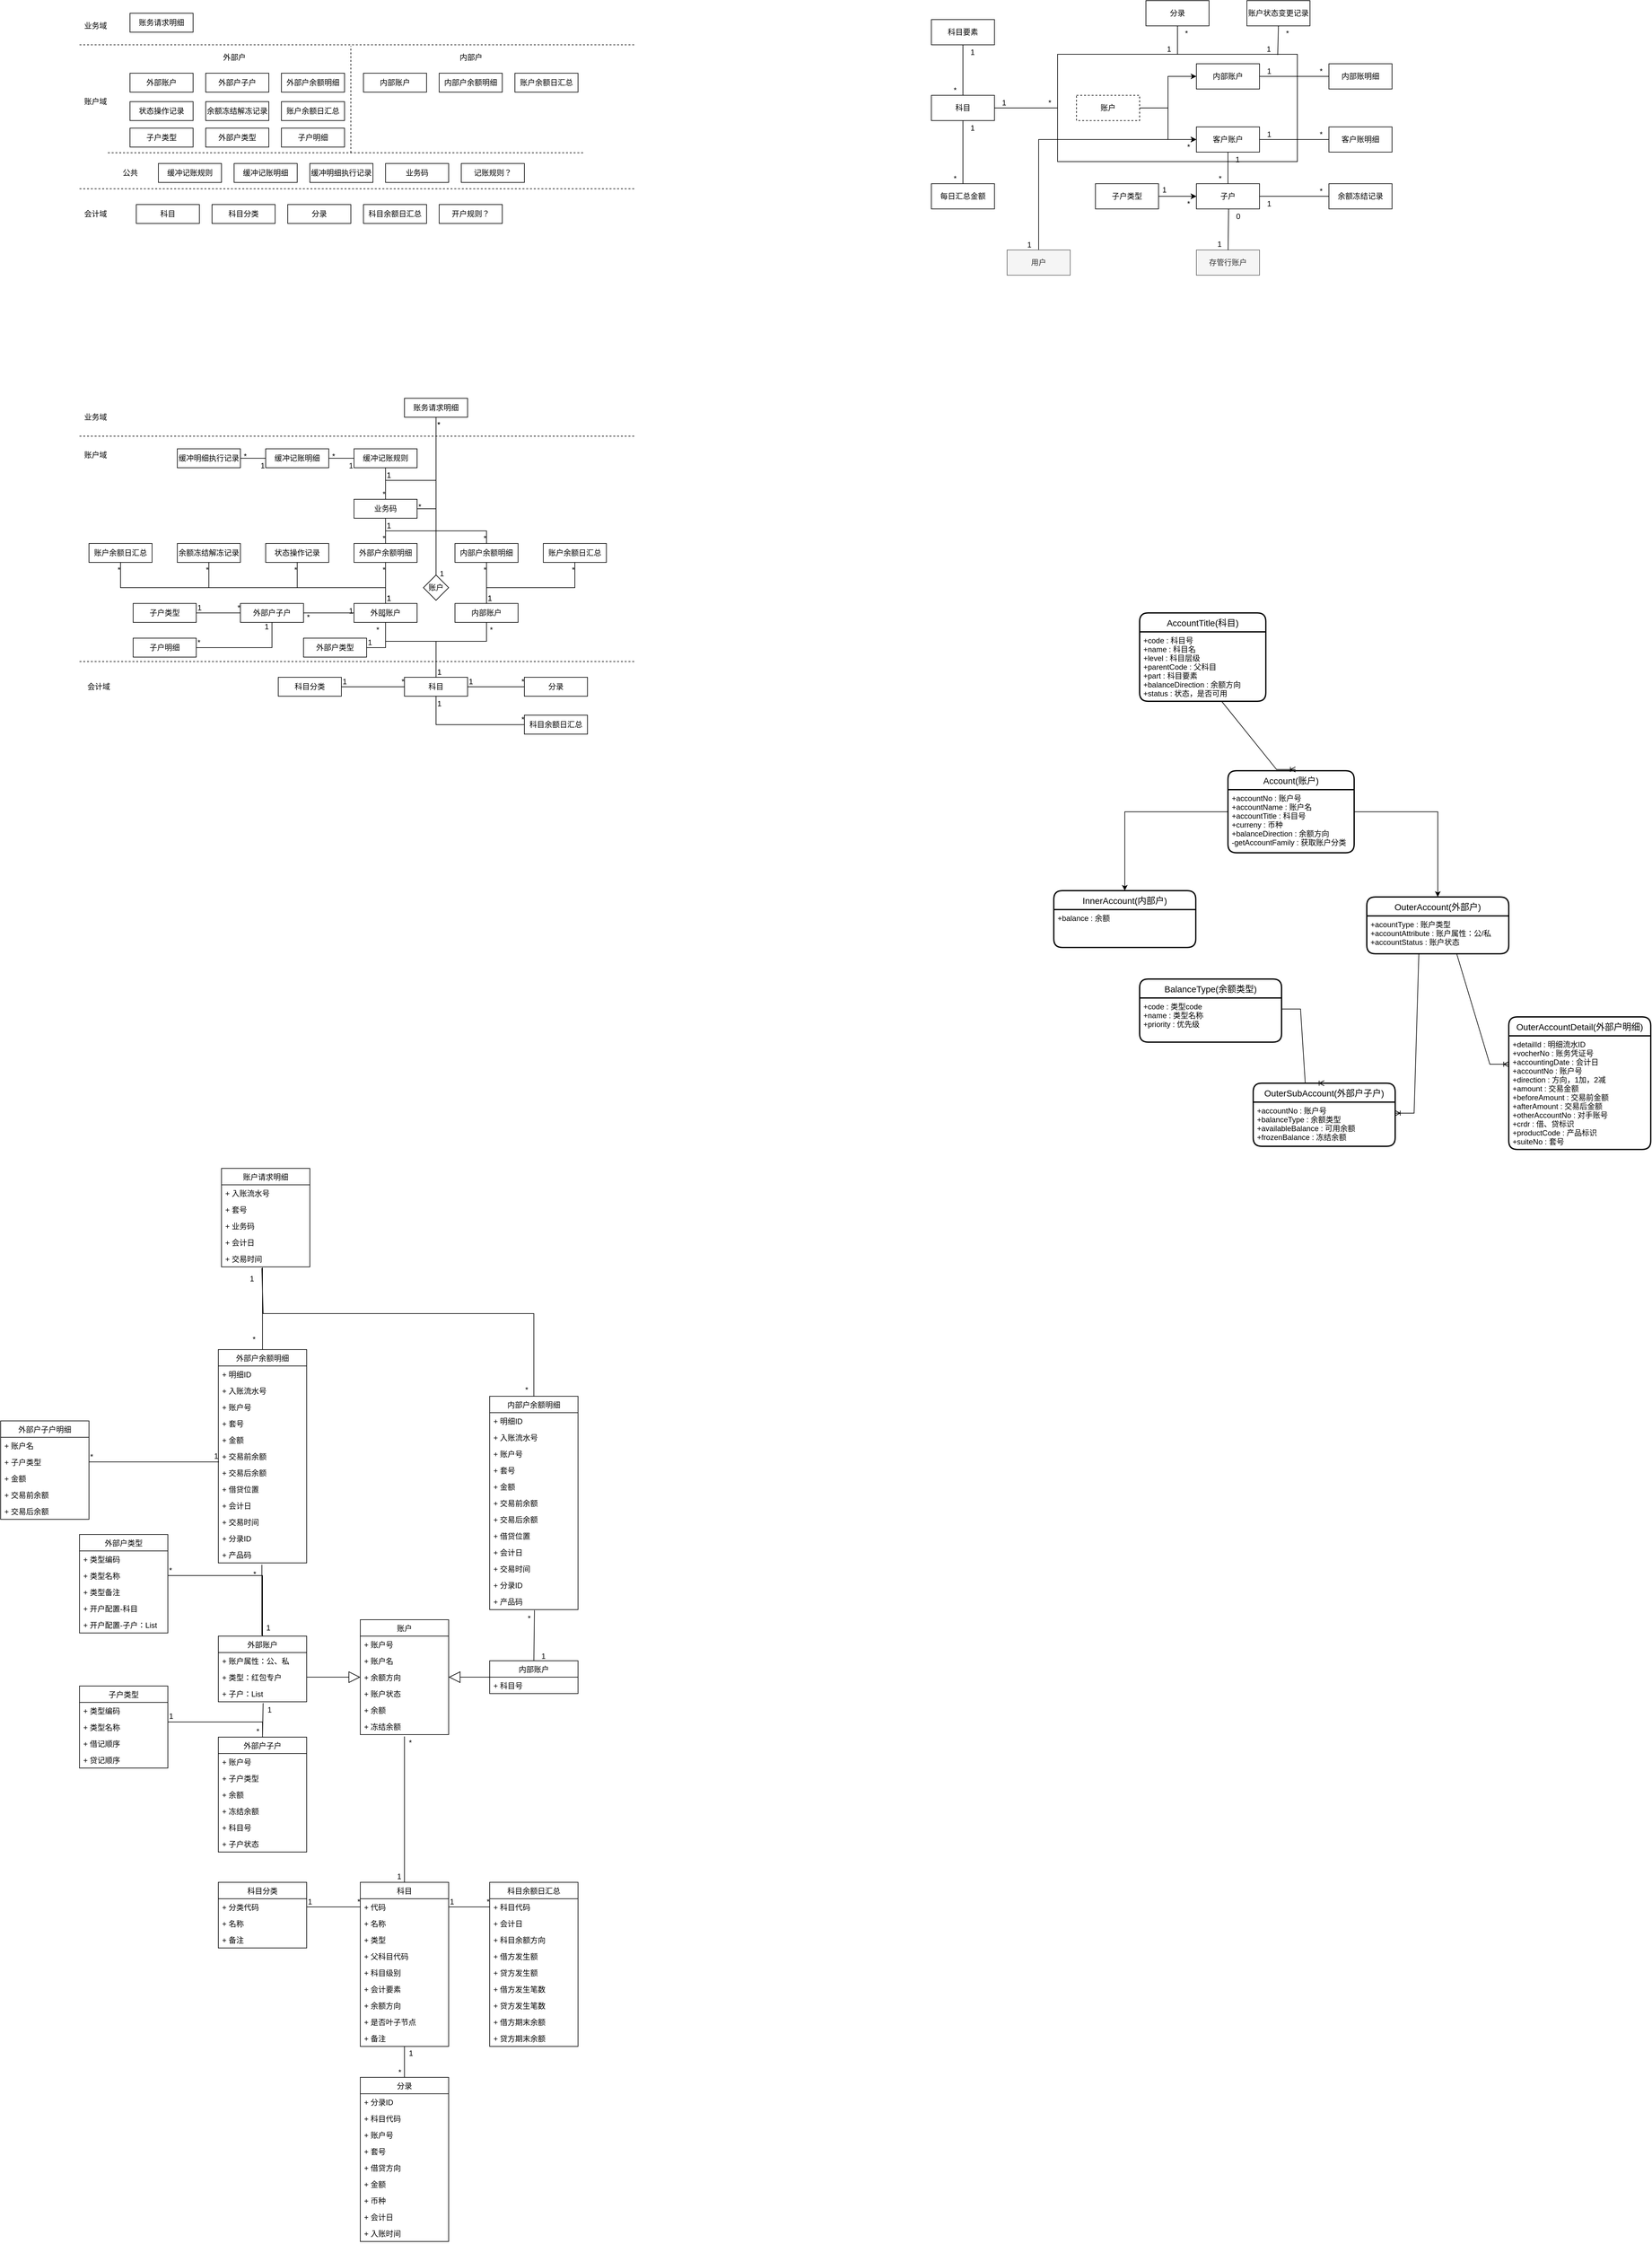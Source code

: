 <mxfile version="16.1.0" type="github">
  <diagram id="C5RBs43oDa-KdzZeNtuy" name="Page-1">
    <mxGraphModel dx="2125" dy="2069" grid="1" gridSize="10" guides="1" tooltips="1" connect="1" arrows="1" fold="1" page="1" pageScale="1" pageWidth="827" pageHeight="1169" math="0" shadow="0">
      <root>
        <mxCell id="WIyWlLk6GJQsqaUBKTNV-0" />
        <mxCell id="WIyWlLk6GJQsqaUBKTNV-1" parent="WIyWlLk6GJQsqaUBKTNV-0" />
        <mxCell id="7Vs7owEC3NM674qJ7YM_-0" value="" style="whiteSpace=wrap;html=1;" parent="WIyWlLk6GJQsqaUBKTNV-1" vertex="1">
          <mxGeometry x="1660" y="-1005" width="380" height="170" as="geometry" />
        </mxCell>
        <mxCell id="CWLPq41qAK1vj7aHCXtB-68" style="edgeStyle=orthogonalEdgeStyle;rounded=0;orthogonalLoop=1;jettySize=auto;html=1;entryX=0;entryY=0.5;entryDx=0;entryDy=0;" parent="WIyWlLk6GJQsqaUBKTNV-1" source="CWLPq41qAK1vj7aHCXtB-1" target="CWLPq41qAK1vj7aHCXtB-67" edge="1">
          <mxGeometry relative="1" as="geometry" />
        </mxCell>
        <mxCell id="CWLPq41qAK1vj7aHCXtB-69" style="edgeStyle=orthogonalEdgeStyle;rounded=0;orthogonalLoop=1;jettySize=auto;html=1;entryX=0;entryY=0.5;entryDx=0;entryDy=0;" parent="WIyWlLk6GJQsqaUBKTNV-1" source="CWLPq41qAK1vj7aHCXtB-1" target="CWLPq41qAK1vj7aHCXtB-66" edge="1">
          <mxGeometry relative="1" as="geometry" />
        </mxCell>
        <mxCell id="CWLPq41qAK1vj7aHCXtB-1" value="账户" style="whiteSpace=wrap;html=1;align=center;dashed=1;" parent="WIyWlLk6GJQsqaUBKTNV-1" vertex="1">
          <mxGeometry x="1690" y="-940" width="100" height="40" as="geometry" />
        </mxCell>
        <mxCell id="CWLPq41qAK1vj7aHCXtB-5" value="科目" style="whiteSpace=wrap;html=1;align=center;" parent="WIyWlLk6GJQsqaUBKTNV-1" vertex="1">
          <mxGeometry x="1460" y="-940" width="100" height="40" as="geometry" />
        </mxCell>
        <mxCell id="CWLPq41qAK1vj7aHCXtB-11" value="科目要素" style="whiteSpace=wrap;html=1;align=center;" parent="WIyWlLk6GJQsqaUBKTNV-1" vertex="1">
          <mxGeometry x="1460" y="-1060" width="100" height="40" as="geometry" />
        </mxCell>
        <mxCell id="CWLPq41qAK1vj7aHCXtB-30" value="" style="endArrow=none;html=1;rounded=0;exitX=1;exitY=0.5;exitDx=0;exitDy=0;entryX=0;entryY=0.5;entryDx=0;entryDy=0;" parent="WIyWlLk6GJQsqaUBKTNV-1" source="CWLPq41qAK1vj7aHCXtB-5" target="7Vs7owEC3NM674qJ7YM_-0" edge="1">
          <mxGeometry relative="1" as="geometry">
            <mxPoint x="1660" y="-650" as="sourcePoint" />
            <mxPoint x="1650" y="-920" as="targetPoint" />
          </mxGeometry>
        </mxCell>
        <mxCell id="CWLPq41qAK1vj7aHCXtB-31" value="1" style="resizable=0;html=1;align=left;verticalAlign=bottom;" parent="CWLPq41qAK1vj7aHCXtB-30" connectable="0" vertex="1">
          <mxGeometry x="-1" relative="1" as="geometry">
            <mxPoint x="10" as="offset" />
          </mxGeometry>
        </mxCell>
        <mxCell id="CWLPq41qAK1vj7aHCXtB-32" value="*" style="resizable=0;html=1;align=right;verticalAlign=bottom;" parent="CWLPq41qAK1vj7aHCXtB-30" connectable="0" vertex="1">
          <mxGeometry x="1" relative="1" as="geometry">
            <mxPoint x="-10" as="offset" />
          </mxGeometry>
        </mxCell>
        <mxCell id="CWLPq41qAK1vj7aHCXtB-45" value="" style="endArrow=none;html=1;rounded=0;exitX=0.5;exitY=1;exitDx=0;exitDy=0;" parent="WIyWlLk6GJQsqaUBKTNV-1" source="CWLPq41qAK1vj7aHCXtB-11" target="CWLPq41qAK1vj7aHCXtB-5" edge="1">
          <mxGeometry relative="1" as="geometry">
            <mxPoint x="1250" y="-800" as="sourcePoint" />
            <mxPoint x="1380" y="-800" as="targetPoint" />
          </mxGeometry>
        </mxCell>
        <mxCell id="CWLPq41qAK1vj7aHCXtB-46" value="1" style="resizable=0;html=1;align=left;verticalAlign=bottom;" parent="CWLPq41qAK1vj7aHCXtB-45" connectable="0" vertex="1">
          <mxGeometry x="-1" relative="1" as="geometry">
            <mxPoint x="10" y="20" as="offset" />
          </mxGeometry>
        </mxCell>
        <mxCell id="CWLPq41qAK1vj7aHCXtB-47" value="*" style="resizable=0;html=1;align=right;verticalAlign=bottom;" parent="CWLPq41qAK1vj7aHCXtB-45" connectable="0" vertex="1">
          <mxGeometry x="1" relative="1" as="geometry">
            <mxPoint x="-10" as="offset" />
          </mxGeometry>
        </mxCell>
        <mxCell id="CWLPq41qAK1vj7aHCXtB-49" value="内部账明细" style="whiteSpace=wrap;html=1;align=center;" parent="WIyWlLk6GJQsqaUBKTNV-1" vertex="1">
          <mxGeometry x="2090" y="-990" width="100" height="40" as="geometry" />
        </mxCell>
        <mxCell id="CWLPq41qAK1vj7aHCXtB-50" value="" style="endArrow=none;html=1;rounded=0;" parent="WIyWlLk6GJQsqaUBKTNV-1" source="CWLPq41qAK1vj7aHCXtB-67" target="CWLPq41qAK1vj7aHCXtB-49" edge="1">
          <mxGeometry relative="1" as="geometry">
            <mxPoint x="1860" y="-860" as="sourcePoint" />
            <mxPoint x="1890" y="-830" as="targetPoint" />
          </mxGeometry>
        </mxCell>
        <mxCell id="CWLPq41qAK1vj7aHCXtB-51" value="1" style="resizable=0;html=1;align=left;verticalAlign=bottom;" parent="CWLPq41qAK1vj7aHCXtB-50" connectable="0" vertex="1">
          <mxGeometry x="-1" relative="1" as="geometry">
            <mxPoint x="10" as="offset" />
          </mxGeometry>
        </mxCell>
        <mxCell id="CWLPq41qAK1vj7aHCXtB-52" value="*" style="resizable=0;html=1;align=right;verticalAlign=bottom;" parent="CWLPq41qAK1vj7aHCXtB-50" connectable="0" vertex="1">
          <mxGeometry x="1" relative="1" as="geometry">
            <mxPoint x="-10" as="offset" />
          </mxGeometry>
        </mxCell>
        <mxCell id="CWLPq41qAK1vj7aHCXtB-53" value="分录" style="whiteSpace=wrap;html=1;align=center;" parent="WIyWlLk6GJQsqaUBKTNV-1" vertex="1">
          <mxGeometry x="1800" y="-1090" width="100" height="40" as="geometry" />
        </mxCell>
        <mxCell id="CWLPq41qAK1vj7aHCXtB-54" value="" style="endArrow=none;html=1;rounded=0;entryX=0.5;entryY=0;entryDx=0;entryDy=0;" parent="WIyWlLk6GJQsqaUBKTNV-1" source="CWLPq41qAK1vj7aHCXtB-53" target="7Vs7owEC3NM674qJ7YM_-0" edge="1">
          <mxGeometry relative="1" as="geometry">
            <mxPoint x="1520" y="-1010" as="sourcePoint" />
            <mxPoint x="1520" y="-930" as="targetPoint" />
          </mxGeometry>
        </mxCell>
        <mxCell id="CWLPq41qAK1vj7aHCXtB-55" value="*" style="resizable=0;html=1;align=left;verticalAlign=bottom;" parent="CWLPq41qAK1vj7aHCXtB-54" connectable="0" vertex="1">
          <mxGeometry x="-1" relative="1" as="geometry">
            <mxPoint x="10" y="20" as="offset" />
          </mxGeometry>
        </mxCell>
        <mxCell id="CWLPq41qAK1vj7aHCXtB-56" value="1" style="resizable=0;html=1;align=right;verticalAlign=bottom;" parent="CWLPq41qAK1vj7aHCXtB-54" connectable="0" vertex="1">
          <mxGeometry x="1" relative="1" as="geometry">
            <mxPoint x="-10" as="offset" />
          </mxGeometry>
        </mxCell>
        <mxCell id="CWLPq41qAK1vj7aHCXtB-57" value="每日汇总金额" style="whiteSpace=wrap;html=1;align=center;" parent="WIyWlLk6GJQsqaUBKTNV-1" vertex="1">
          <mxGeometry x="1460" y="-800" width="100" height="40" as="geometry" />
        </mxCell>
        <mxCell id="CWLPq41qAK1vj7aHCXtB-58" value="" style="endArrow=none;html=1;rounded=0;exitX=0.5;exitY=1;exitDx=0;exitDy=0;" parent="WIyWlLk6GJQsqaUBKTNV-1" source="CWLPq41qAK1vj7aHCXtB-5" target="CWLPq41qAK1vj7aHCXtB-57" edge="1">
          <mxGeometry relative="1" as="geometry">
            <mxPoint x="1440" y="-870" as="sourcePoint" />
            <mxPoint x="1520" y="-930" as="targetPoint" />
          </mxGeometry>
        </mxCell>
        <mxCell id="CWLPq41qAK1vj7aHCXtB-59" value="1" style="resizable=0;html=1;align=left;verticalAlign=bottom;" parent="CWLPq41qAK1vj7aHCXtB-58" connectable="0" vertex="1">
          <mxGeometry x="-1" relative="1" as="geometry">
            <mxPoint x="10" y="20" as="offset" />
          </mxGeometry>
        </mxCell>
        <mxCell id="CWLPq41qAK1vj7aHCXtB-60" value="*" style="resizable=0;html=1;align=right;verticalAlign=bottom;" parent="CWLPq41qAK1vj7aHCXtB-58" connectable="0" vertex="1">
          <mxGeometry x="1" relative="1" as="geometry">
            <mxPoint x="-10" as="offset" />
          </mxGeometry>
        </mxCell>
        <mxCell id="CWLPq41qAK1vj7aHCXtB-61" value="子户" style="whiteSpace=wrap;html=1;align=center;" parent="WIyWlLk6GJQsqaUBKTNV-1" vertex="1">
          <mxGeometry x="1880" y="-800" width="100" height="40" as="geometry" />
        </mxCell>
        <mxCell id="CWLPq41qAK1vj7aHCXtB-62" value="" style="endArrow=none;html=1;rounded=0;" parent="WIyWlLk6GJQsqaUBKTNV-1" source="CWLPq41qAK1vj7aHCXtB-66" target="CWLPq41qAK1vj7aHCXtB-61" edge="1">
          <mxGeometry relative="1" as="geometry">
            <mxPoint x="1960" y="-790" as="sourcePoint" />
            <mxPoint x="1918.333" y="-1010" as="targetPoint" />
          </mxGeometry>
        </mxCell>
        <mxCell id="CWLPq41qAK1vj7aHCXtB-63" value="1" style="resizable=0;html=1;align=left;verticalAlign=bottom;" parent="CWLPq41qAK1vj7aHCXtB-62" connectable="0" vertex="1">
          <mxGeometry x="-1" relative="1" as="geometry">
            <mxPoint x="10" y="20" as="offset" />
          </mxGeometry>
        </mxCell>
        <mxCell id="CWLPq41qAK1vj7aHCXtB-64" value="*" style="resizable=0;html=1;align=right;verticalAlign=bottom;" parent="CWLPq41qAK1vj7aHCXtB-62" connectable="0" vertex="1">
          <mxGeometry x="1" relative="1" as="geometry">
            <mxPoint x="-10" as="offset" />
          </mxGeometry>
        </mxCell>
        <mxCell id="CWLPq41qAK1vj7aHCXtB-66" value="客户账户" style="whiteSpace=wrap;html=1;align=center;" parent="WIyWlLk6GJQsqaUBKTNV-1" vertex="1">
          <mxGeometry x="1880" y="-890" width="100" height="40" as="geometry" />
        </mxCell>
        <mxCell id="CWLPq41qAK1vj7aHCXtB-67" value="内部账户" style="whiteSpace=wrap;html=1;align=center;" parent="WIyWlLk6GJQsqaUBKTNV-1" vertex="1">
          <mxGeometry x="1880" y="-990" width="100" height="40" as="geometry" />
        </mxCell>
        <mxCell id="CWLPq41qAK1vj7aHCXtB-71" value="存管行账户" style="whiteSpace=wrap;html=1;align=center;fillColor=#f5f5f5;fontColor=#333333;strokeColor=#666666;" parent="WIyWlLk6GJQsqaUBKTNV-1" vertex="1">
          <mxGeometry x="1880" y="-695" width="100" height="40" as="geometry" />
        </mxCell>
        <mxCell id="CWLPq41qAK1vj7aHCXtB-72" value="" style="endArrow=none;html=1;rounded=0;" parent="WIyWlLk6GJQsqaUBKTNV-1" target="CWLPq41qAK1vj7aHCXtB-71" edge="1">
          <mxGeometry relative="1" as="geometry">
            <mxPoint x="1931" y="-760" as="sourcePoint" />
            <mxPoint x="1940" y="-790" as="targetPoint" />
          </mxGeometry>
        </mxCell>
        <mxCell id="CWLPq41qAK1vj7aHCXtB-73" value="0" style="resizable=0;html=1;align=left;verticalAlign=bottom;" parent="CWLPq41qAK1vj7aHCXtB-72" connectable="0" vertex="1">
          <mxGeometry x="-1" relative="1" as="geometry">
            <mxPoint x="10" y="20" as="offset" />
          </mxGeometry>
        </mxCell>
        <mxCell id="CWLPq41qAK1vj7aHCXtB-74" value="1" style="resizable=0;html=1;align=right;verticalAlign=bottom;" parent="CWLPq41qAK1vj7aHCXtB-72" connectable="0" vertex="1">
          <mxGeometry x="1" relative="1" as="geometry">
            <mxPoint x="-10" as="offset" />
          </mxGeometry>
        </mxCell>
        <mxCell id="CWLPq41qAK1vj7aHCXtB-75" value="余额冻结记录" style="whiteSpace=wrap;html=1;align=center;" parent="WIyWlLk6GJQsqaUBKTNV-1" vertex="1">
          <mxGeometry x="2090" y="-800" width="100" height="40" as="geometry" />
        </mxCell>
        <mxCell id="CWLPq41qAK1vj7aHCXtB-76" value="" style="endArrow=none;html=1;rounded=0;" parent="WIyWlLk6GJQsqaUBKTNV-1" source="CWLPq41qAK1vj7aHCXtB-61" target="CWLPq41qAK1vj7aHCXtB-75" edge="1">
          <mxGeometry relative="1" as="geometry">
            <mxPoint x="1940" y="-840" as="sourcePoint" />
            <mxPoint x="1940" y="-790" as="targetPoint" />
          </mxGeometry>
        </mxCell>
        <mxCell id="CWLPq41qAK1vj7aHCXtB-77" value="1" style="resizable=0;html=1;align=left;verticalAlign=bottom;" parent="CWLPq41qAK1vj7aHCXtB-76" connectable="0" vertex="1">
          <mxGeometry x="-1" relative="1" as="geometry">
            <mxPoint x="10" y="20" as="offset" />
          </mxGeometry>
        </mxCell>
        <mxCell id="CWLPq41qAK1vj7aHCXtB-78" value="*" style="resizable=0;html=1;align=right;verticalAlign=bottom;" parent="CWLPq41qAK1vj7aHCXtB-76" connectable="0" vertex="1">
          <mxGeometry x="1" relative="1" as="geometry">
            <mxPoint x="-10" as="offset" />
          </mxGeometry>
        </mxCell>
        <mxCell id="CWLPq41qAK1vj7aHCXtB-83" value="客户账明细" style="whiteSpace=wrap;html=1;align=center;" parent="WIyWlLk6GJQsqaUBKTNV-1" vertex="1">
          <mxGeometry x="2090" y="-890" width="100" height="40" as="geometry" />
        </mxCell>
        <mxCell id="CWLPq41qAK1vj7aHCXtB-84" value="" style="endArrow=none;html=1;rounded=0;" parent="WIyWlLk6GJQsqaUBKTNV-1" source="CWLPq41qAK1vj7aHCXtB-66" target="CWLPq41qAK1vj7aHCXtB-83" edge="1">
          <mxGeometry relative="1" as="geometry">
            <mxPoint x="1980" y="-870.5" as="sourcePoint" />
            <mxPoint x="2100" y="-870.5" as="targetPoint" />
          </mxGeometry>
        </mxCell>
        <mxCell id="CWLPq41qAK1vj7aHCXtB-85" value="1" style="resizable=0;html=1;align=left;verticalAlign=bottom;" parent="CWLPq41qAK1vj7aHCXtB-84" connectable="0" vertex="1">
          <mxGeometry x="-1" relative="1" as="geometry">
            <mxPoint x="10" as="offset" />
          </mxGeometry>
        </mxCell>
        <mxCell id="CWLPq41qAK1vj7aHCXtB-86" value="*" style="resizable=0;html=1;align=right;verticalAlign=bottom;" parent="CWLPq41qAK1vj7aHCXtB-84" connectable="0" vertex="1">
          <mxGeometry x="1" relative="1" as="geometry">
            <mxPoint x="-10" as="offset" />
          </mxGeometry>
        </mxCell>
        <mxCell id="7Vs7owEC3NM674qJ7YM_-15" style="edgeStyle=orthogonalEdgeStyle;rounded=0;orthogonalLoop=1;jettySize=auto;html=1;entryX=0;entryY=0.5;entryDx=0;entryDy=0;" parent="WIyWlLk6GJQsqaUBKTNV-1" source="7Vs7owEC3NM674qJ7YM_-14" target="CWLPq41qAK1vj7aHCXtB-61" edge="1">
          <mxGeometry relative="1" as="geometry" />
        </mxCell>
        <mxCell id="7Vs7owEC3NM674qJ7YM_-21" value="" style="edgeStyle=orthogonalEdgeStyle;rounded=0;orthogonalLoop=1;jettySize=auto;html=1;" parent="WIyWlLk6GJQsqaUBKTNV-1" source="7Vs7owEC3NM674qJ7YM_-14" target="CWLPq41qAK1vj7aHCXtB-61" edge="1">
          <mxGeometry relative="1" as="geometry" />
        </mxCell>
        <mxCell id="7Vs7owEC3NM674qJ7YM_-14" value="子户类型" style="whiteSpace=wrap;html=1;align=center;" parent="WIyWlLk6GJQsqaUBKTNV-1" vertex="1">
          <mxGeometry x="1720" y="-800" width="100" height="40" as="geometry" />
        </mxCell>
        <mxCell id="7Vs7owEC3NM674qJ7YM_-17" value="*" style="resizable=0;html=1;align=right;verticalAlign=bottom;" parent="WIyWlLk6GJQsqaUBKTNV-1" connectable="0" vertex="1">
          <mxGeometry x="1870" y="-760" as="geometry" />
        </mxCell>
        <mxCell id="7Vs7owEC3NM674qJ7YM_-18" value="1" style="resizable=0;html=1;align=left;verticalAlign=bottom;" parent="WIyWlLk6GJQsqaUBKTNV-1" connectable="0" vertex="1">
          <mxGeometry x="1950" y="-820" as="geometry">
            <mxPoint x="-126" y="38" as="offset" />
          </mxGeometry>
        </mxCell>
        <mxCell id="7Vs7owEC3NM674qJ7YM_-20" style="edgeStyle=orthogonalEdgeStyle;rounded=0;orthogonalLoop=1;jettySize=auto;html=1;entryX=0;entryY=0.5;entryDx=0;entryDy=0;exitX=0.5;exitY=0;exitDx=0;exitDy=0;" parent="WIyWlLk6GJQsqaUBKTNV-1" source="7Vs7owEC3NM674qJ7YM_-19" target="CWLPq41qAK1vj7aHCXtB-66" edge="1">
          <mxGeometry relative="1" as="geometry" />
        </mxCell>
        <mxCell id="7Vs7owEC3NM674qJ7YM_-19" value="用户" style="whiteSpace=wrap;html=1;align=center;fillColor=#f5f5f5;fontColor=#333333;strokeColor=#666666;" parent="WIyWlLk6GJQsqaUBKTNV-1" vertex="1">
          <mxGeometry x="1580" y="-695" width="100" height="40" as="geometry" />
        </mxCell>
        <mxCell id="7Vs7owEC3NM674qJ7YM_-22" value="1" style="resizable=0;html=1;align=left;verticalAlign=bottom;" parent="WIyWlLk6GJQsqaUBKTNV-1" connectable="0" vertex="1">
          <mxGeometry x="1610" y="-695" as="geometry" />
        </mxCell>
        <mxCell id="7Vs7owEC3NM674qJ7YM_-23" value="*" style="resizable=0;html=1;align=right;verticalAlign=bottom;" parent="WIyWlLk6GJQsqaUBKTNV-1" connectable="0" vertex="1">
          <mxGeometry x="1870" y="-850" as="geometry" />
        </mxCell>
        <mxCell id="7Vs7owEC3NM674qJ7YM_-39" value="" style="edgeStyle=orthogonalEdgeStyle;rounded=0;orthogonalLoop=1;jettySize=auto;html=1;" parent="WIyWlLk6GJQsqaUBKTNV-1" source="7Vs7owEC3NM674qJ7YM_-24" target="7Vs7owEC3NM674qJ7YM_-37" edge="1">
          <mxGeometry relative="1" as="geometry" />
        </mxCell>
        <mxCell id="7Vs7owEC3NM674qJ7YM_-24" value="Account(账户)" style="swimlane;childLayout=stackLayout;horizontal=1;startSize=30;horizontalStack=0;rounded=1;fontSize=14;fontStyle=0;strokeWidth=2;resizeParent=0;resizeLast=1;shadow=0;dashed=0;align=center;" parent="WIyWlLk6GJQsqaUBKTNV-1" vertex="1">
          <mxGeometry x="1930" y="130" width="200" height="130" as="geometry" />
        </mxCell>
        <mxCell id="7Vs7owEC3NM674qJ7YM_-25" value="+accountNo : 账户号&#xa;+accountName : 账户名&#xa;+accountTitle : 科目号&#xa;+curreny : 币种&#xa;+balanceDirection : 余额方向&#xa;-getAccountFamily : 获取账户分类" style="align=left;strokeColor=none;fillColor=none;spacingLeft=4;fontSize=12;verticalAlign=top;resizable=0;rotatable=0;part=1;dashed=1;" parent="7Vs7owEC3NM674qJ7YM_-24" vertex="1">
          <mxGeometry y="30" width="200" height="100" as="geometry" />
        </mxCell>
        <mxCell id="7Vs7owEC3NM674qJ7YM_-37" value="OuterAccount(外部户)" style="swimlane;childLayout=stackLayout;horizontal=1;startSize=30;horizontalStack=0;rounded=1;fontSize=14;fontStyle=0;strokeWidth=2;resizeParent=0;resizeLast=1;shadow=0;dashed=0;align=center;" parent="WIyWlLk6GJQsqaUBKTNV-1" vertex="1">
          <mxGeometry x="2150" y="330" width="225" height="90" as="geometry" />
        </mxCell>
        <mxCell id="7Vs7owEC3NM674qJ7YM_-38" value="+acountType : 账户类型&#xa;+accountAttribute : 账户属性：公/私&#xa;+accountStatus : 账户状态" style="align=left;strokeColor=none;fillColor=none;spacingLeft=4;fontSize=12;verticalAlign=top;resizable=0;rotatable=0;part=1;dashed=1;" parent="7Vs7owEC3NM674qJ7YM_-37" vertex="1">
          <mxGeometry y="30" width="225" height="60" as="geometry" />
        </mxCell>
        <mxCell id="egoAasq25twxmUCqWfy0-3" value="账户状态变更记录" style="whiteSpace=wrap;html=1;align=center;" parent="WIyWlLk6GJQsqaUBKTNV-1" vertex="1">
          <mxGeometry x="1960" y="-1090" width="100" height="40" as="geometry" />
        </mxCell>
        <mxCell id="egoAasq25twxmUCqWfy0-4" value="" style="endArrow=none;html=1;rounded=0;exitX=0.5;exitY=1;exitDx=0;exitDy=0;entryX=0.918;entryY=0.006;entryDx=0;entryDy=0;entryPerimeter=0;" parent="WIyWlLk6GJQsqaUBKTNV-1" source="egoAasq25twxmUCqWfy0-3" target="7Vs7owEC3NM674qJ7YM_-0" edge="1">
          <mxGeometry relative="1" as="geometry">
            <mxPoint x="1860" y="-1040" as="sourcePoint" />
            <mxPoint x="1980" y="-1010" as="targetPoint" />
          </mxGeometry>
        </mxCell>
        <mxCell id="egoAasq25twxmUCqWfy0-5" value="*" style="resizable=0;html=1;align=left;verticalAlign=bottom;" parent="egoAasq25twxmUCqWfy0-4" connectable="0" vertex="1">
          <mxGeometry x="-1" relative="1" as="geometry">
            <mxPoint x="10" y="20" as="offset" />
          </mxGeometry>
        </mxCell>
        <mxCell id="egoAasq25twxmUCqWfy0-6" value="1" style="resizable=0;html=1;align=right;verticalAlign=bottom;" parent="egoAasq25twxmUCqWfy0-4" connectable="0" vertex="1">
          <mxGeometry x="1" relative="1" as="geometry">
            <mxPoint x="-10" as="offset" />
          </mxGeometry>
        </mxCell>
        <mxCell id="egoAasq25twxmUCqWfy0-7" value="OuterSubAccount(外部户子户)" style="swimlane;childLayout=stackLayout;horizontal=1;startSize=30;horizontalStack=0;rounded=1;fontSize=14;fontStyle=0;strokeWidth=2;resizeParent=0;resizeLast=1;shadow=0;dashed=0;align=center;" parent="WIyWlLk6GJQsqaUBKTNV-1" vertex="1">
          <mxGeometry x="1970" y="625" width="225" height="100" as="geometry" />
        </mxCell>
        <mxCell id="egoAasq25twxmUCqWfy0-8" value="+accountNo : 账户号&#xa;+balanceType : 余额类型&#xa;+availableBalance : 可用余额&#xa;+frozenBalance : 冻结余额" style="align=left;strokeColor=none;fillColor=none;spacingLeft=4;fontSize=12;verticalAlign=top;resizable=0;rotatable=0;part=1;dashed=1;" parent="egoAasq25twxmUCqWfy0-7" vertex="1">
          <mxGeometry y="30" width="225" height="70" as="geometry" />
        </mxCell>
        <mxCell id="egoAasq25twxmUCqWfy0-11" value="AccountTitle(科目)" style="swimlane;childLayout=stackLayout;horizontal=1;startSize=30;horizontalStack=0;rounded=1;fontSize=14;fontStyle=0;strokeWidth=2;resizeParent=0;resizeLast=1;shadow=0;dashed=0;align=center;" parent="WIyWlLk6GJQsqaUBKTNV-1" vertex="1">
          <mxGeometry x="1790" y="-120" width="200" height="140" as="geometry" />
        </mxCell>
        <mxCell id="egoAasq25twxmUCqWfy0-12" value="+code : 科目号&#xa;+name : 科目名&#xa;+level : 科目层级&#xa;+parentCode : 父科目&#xa;+part : 科目要素&#xa;+balanceDirection : 余额方向&#xa;+status : 状态，是否可用" style="align=left;strokeColor=none;fillColor=none;spacingLeft=4;fontSize=12;verticalAlign=top;resizable=0;rotatable=0;part=1;dashed=1;" parent="egoAasq25twxmUCqWfy0-11" vertex="1">
          <mxGeometry y="30" width="200" height="110" as="geometry" />
        </mxCell>
        <mxCell id="egoAasq25twxmUCqWfy0-14" value="" style="edgeStyle=entityRelationEdgeStyle;fontSize=12;html=1;endArrow=ERoneToMany;rounded=0;entryX=1;entryY=0.25;entryDx=0;entryDy=0;exitX=0.5;exitY=1;exitDx=0;exitDy=0;" parent="WIyWlLk6GJQsqaUBKTNV-1" source="7Vs7owEC3NM674qJ7YM_-38" target="egoAasq25twxmUCqWfy0-8" edge="1">
          <mxGeometry width="100" height="100" relative="1" as="geometry">
            <mxPoint x="2220" y="430" as="sourcePoint" />
            <mxPoint x="2320" y="330" as="targetPoint" />
          </mxGeometry>
        </mxCell>
        <mxCell id="egoAasq25twxmUCqWfy0-25" value="" style="edgeStyle=entityRelationEdgeStyle;fontSize=12;html=1;endArrow=ERoneToMany;rounded=0;exitX=0.5;exitY=1;exitDx=0;exitDy=0;entryX=0.535;entryY=-0.015;entryDx=0;entryDy=0;entryPerimeter=0;" parent="WIyWlLk6GJQsqaUBKTNV-1" source="egoAasq25twxmUCqWfy0-12" target="7Vs7owEC3NM674qJ7YM_-24" edge="1">
          <mxGeometry width="100" height="100" relative="1" as="geometry">
            <mxPoint x="2020" y="85.01" as="sourcePoint" />
            <mxPoint x="2140" y="110" as="targetPoint" />
          </mxGeometry>
        </mxCell>
        <mxCell id="egoAasq25twxmUCqWfy0-26" value="InnerAccount(内部户)" style="swimlane;childLayout=stackLayout;horizontal=1;startSize=30;horizontalStack=0;rounded=1;fontSize=14;fontStyle=0;strokeWidth=2;resizeParent=0;resizeLast=1;shadow=0;dashed=0;align=center;" parent="WIyWlLk6GJQsqaUBKTNV-1" vertex="1">
          <mxGeometry x="1654" y="320" width="225" height="90" as="geometry" />
        </mxCell>
        <mxCell id="egoAasq25twxmUCqWfy0-27" value="+balance : 余额" style="align=left;strokeColor=none;fillColor=none;spacingLeft=4;fontSize=12;verticalAlign=top;resizable=0;rotatable=0;part=1;dashed=1;" parent="egoAasq25twxmUCqWfy0-26" vertex="1">
          <mxGeometry y="30" width="225" height="60" as="geometry" />
        </mxCell>
        <mxCell id="egoAasq25twxmUCqWfy0-28" value="" style="edgeStyle=orthogonalEdgeStyle;rounded=0;orthogonalLoop=1;jettySize=auto;html=1;exitX=0;exitY=0.5;exitDx=0;exitDy=0;entryX=0.5;entryY=0;entryDx=0;entryDy=0;" parent="WIyWlLk6GJQsqaUBKTNV-1" source="7Vs7owEC3NM674qJ7YM_-24" target="egoAasq25twxmUCqWfy0-26" edge="1">
          <mxGeometry relative="1" as="geometry">
            <mxPoint x="1860" y="300" as="sourcePoint" />
            <mxPoint x="1990" y="370" as="targetPoint" />
          </mxGeometry>
        </mxCell>
        <mxCell id="egoAasq25twxmUCqWfy0-33" value="" style="edgeStyle=entityRelationEdgeStyle;fontSize=12;html=1;endArrow=ERoneToMany;rounded=0;entryX=0;entryY=0.25;entryDx=0;entryDy=0;exitX=0.5;exitY=1;exitDx=0;exitDy=0;" parent="WIyWlLk6GJQsqaUBKTNV-1" source="7Vs7owEC3NM674qJ7YM_-38" target="egoAasq25twxmUCqWfy0-38" edge="1">
          <mxGeometry width="100" height="100" relative="1" as="geometry">
            <mxPoint x="2272.5" y="430" as="sourcePoint" />
            <mxPoint x="2205" y="582.5" as="targetPoint" />
          </mxGeometry>
        </mxCell>
        <mxCell id="egoAasq25twxmUCqWfy0-37" value="OuterAccountDetail(外部户明细)" style="swimlane;childLayout=stackLayout;horizontal=1;startSize=30;horizontalStack=0;rounded=1;fontSize=14;fontStyle=0;strokeWidth=2;resizeParent=0;resizeLast=1;shadow=0;dashed=0;align=center;" parent="WIyWlLk6GJQsqaUBKTNV-1" vertex="1">
          <mxGeometry x="2375" y="520" width="225" height="210" as="geometry" />
        </mxCell>
        <mxCell id="egoAasq25twxmUCqWfy0-38" value="+detailId : 明细流水ID&#xa;+vocherNo : 账务凭证号&#xa;+accountingDate : 会计日&#xa;+accountNo : 账户号&#xa;+direction : 方向，1加，2减&#xa;+amount : 交易金额&#xa;+beforeAmount : 交易前金额&#xa;+afterAmount : 交易后金额&#xa;+otherAccountNo : 对手账号&#xa;+crdr : 借、贷标识&#xa;+productCode : 产品标识&#xa;+suiteNo : 套号" style="align=left;strokeColor=none;fillColor=none;spacingLeft=4;fontSize=12;verticalAlign=top;resizable=0;rotatable=0;part=1;dashed=1;" parent="egoAasq25twxmUCqWfy0-37" vertex="1">
          <mxGeometry y="30" width="225" height="180" as="geometry" />
        </mxCell>
        <mxCell id="egoAasq25twxmUCqWfy0-39" value="BalanceType(余额类型)" style="swimlane;childLayout=stackLayout;horizontal=1;startSize=30;horizontalStack=0;rounded=1;fontSize=14;fontStyle=0;strokeWidth=2;resizeParent=0;resizeLast=1;shadow=0;dashed=0;align=center;" parent="WIyWlLk6GJQsqaUBKTNV-1" vertex="1">
          <mxGeometry x="1790" y="460" width="225" height="100" as="geometry" />
        </mxCell>
        <mxCell id="egoAasq25twxmUCqWfy0-40" value="+code : 类型code&#xa;+name : 类型名称&#xa;+priority : 优先级" style="align=left;strokeColor=none;fillColor=none;spacingLeft=4;fontSize=12;verticalAlign=top;resizable=0;rotatable=0;part=1;dashed=1;" parent="egoAasq25twxmUCqWfy0-39" vertex="1">
          <mxGeometry y="30" width="225" height="70" as="geometry" />
        </mxCell>
        <mxCell id="egoAasq25twxmUCqWfy0-42" value="" style="edgeStyle=entityRelationEdgeStyle;fontSize=12;html=1;endArrow=ERoneToMany;rounded=0;entryX=0.5;entryY=0;entryDx=0;entryDy=0;exitX=1;exitY=0.25;exitDx=0;exitDy=0;" parent="WIyWlLk6GJQsqaUBKTNV-1" source="egoAasq25twxmUCqWfy0-40" target="egoAasq25twxmUCqWfy0-7" edge="1">
          <mxGeometry width="100" height="100" relative="1" as="geometry">
            <mxPoint x="2272.5" y="430" as="sourcePoint" />
            <mxPoint x="2205" y="682.5" as="targetPoint" />
          </mxGeometry>
        </mxCell>
        <mxCell id="3piOqIF_N7Ag9hvPtSKv-1" value="" style="endArrow=none;dashed=1;html=1;rounded=0;" parent="WIyWlLk6GJQsqaUBKTNV-1" edge="1">
          <mxGeometry width="50" height="50" relative="1" as="geometry">
            <mxPoint x="110" y="-792" as="sourcePoint" />
            <mxPoint x="990" y="-792" as="targetPoint" />
          </mxGeometry>
        </mxCell>
        <mxCell id="3piOqIF_N7Ag9hvPtSKv-2" value="会计域" style="text;html=1;align=center;verticalAlign=middle;resizable=0;points=[];autosize=1;strokeColor=none;fillColor=none;" parent="WIyWlLk6GJQsqaUBKTNV-1" vertex="1">
          <mxGeometry x="110" y="-762" width="50" height="20" as="geometry" />
        </mxCell>
        <mxCell id="3piOqIF_N7Ag9hvPtSKv-3" value="账户域" style="text;html=1;align=center;verticalAlign=middle;resizable=0;points=[];autosize=1;strokeColor=none;fillColor=none;" parent="WIyWlLk6GJQsqaUBKTNV-1" vertex="1">
          <mxGeometry x="110" y="-940" width="50" height="20" as="geometry" />
        </mxCell>
        <mxCell id="3piOqIF_N7Ag9hvPtSKv-4" value="" style="endArrow=none;dashed=1;html=1;rounded=0;" parent="WIyWlLk6GJQsqaUBKTNV-1" edge="1">
          <mxGeometry width="50" height="50" relative="1" as="geometry">
            <mxPoint x="540" y="-849" as="sourcePoint" />
            <mxPoint x="540" y="-1018" as="targetPoint" />
          </mxGeometry>
        </mxCell>
        <mxCell id="3piOqIF_N7Ag9hvPtSKv-5" value="外部户" style="text;html=1;align=center;verticalAlign=middle;resizable=0;points=[];autosize=1;strokeColor=none;fillColor=none;" parent="WIyWlLk6GJQsqaUBKTNV-1" vertex="1">
          <mxGeometry x="330" y="-1010" width="50" height="20" as="geometry" />
        </mxCell>
        <mxCell id="3piOqIF_N7Ag9hvPtSKv-6" value="内部户" style="text;html=1;align=center;verticalAlign=middle;resizable=0;points=[];autosize=1;strokeColor=none;fillColor=none;" parent="WIyWlLk6GJQsqaUBKTNV-1" vertex="1">
          <mxGeometry x="705" y="-1010" width="50" height="20" as="geometry" />
        </mxCell>
        <mxCell id="3piOqIF_N7Ag9hvPtSKv-7" value="" style="endArrow=none;dashed=1;html=1;rounded=0;" parent="WIyWlLk6GJQsqaUBKTNV-1" edge="1">
          <mxGeometry width="50" height="50" relative="1" as="geometry">
            <mxPoint x="110" y="-1020" as="sourcePoint" />
            <mxPoint x="990" y="-1020" as="targetPoint" />
          </mxGeometry>
        </mxCell>
        <mxCell id="3piOqIF_N7Ag9hvPtSKv-8" value="业务域" style="text;html=1;align=center;verticalAlign=middle;resizable=0;points=[];autosize=1;strokeColor=none;fillColor=none;" parent="WIyWlLk6GJQsqaUBKTNV-1" vertex="1">
          <mxGeometry x="110" y="-1060" width="50" height="20" as="geometry" />
        </mxCell>
        <mxCell id="3piOqIF_N7Ag9hvPtSKv-9" value="科目" style="whiteSpace=wrap;html=1;" parent="WIyWlLk6GJQsqaUBKTNV-1" vertex="1">
          <mxGeometry x="200" y="-767" width="100" height="30" as="geometry" />
        </mxCell>
        <mxCell id="3piOqIF_N7Ag9hvPtSKv-10" value="科目分类" style="whiteSpace=wrap;html=1;" parent="WIyWlLk6GJQsqaUBKTNV-1" vertex="1">
          <mxGeometry x="320" y="-767" width="100" height="30" as="geometry" />
        </mxCell>
        <mxCell id="3piOqIF_N7Ag9hvPtSKv-11" value="分录" style="whiteSpace=wrap;html=1;" parent="WIyWlLk6GJQsqaUBKTNV-1" vertex="1">
          <mxGeometry x="440" y="-767" width="100" height="30" as="geometry" />
        </mxCell>
        <mxCell id="3piOqIF_N7Ag9hvPtSKv-12" value="科目余额日汇总" style="whiteSpace=wrap;html=1;" parent="WIyWlLk6GJQsqaUBKTNV-1" vertex="1">
          <mxGeometry x="560" y="-767" width="100" height="30" as="geometry" />
        </mxCell>
        <mxCell id="3piOqIF_N7Ag9hvPtSKv-13" value="内部账户" style="whiteSpace=wrap;html=1;" parent="WIyWlLk6GJQsqaUBKTNV-1" vertex="1">
          <mxGeometry x="560" y="-975" width="100" height="30" as="geometry" />
        </mxCell>
        <mxCell id="3piOqIF_N7Ag9hvPtSKv-14" value="内部户余额明细" style="whiteSpace=wrap;html=1;" parent="WIyWlLk6GJQsqaUBKTNV-1" vertex="1">
          <mxGeometry x="680" y="-975" width="100" height="30" as="geometry" />
        </mxCell>
        <mxCell id="3piOqIF_N7Ag9hvPtSKv-15" value="外部账户" style="whiteSpace=wrap;html=1;" parent="WIyWlLk6GJQsqaUBKTNV-1" vertex="1">
          <mxGeometry x="190" y="-975" width="100" height="30" as="geometry" />
        </mxCell>
        <mxCell id="3piOqIF_N7Ag9hvPtSKv-16" value="外部户子户" style="whiteSpace=wrap;html=1;" parent="WIyWlLk6GJQsqaUBKTNV-1" vertex="1">
          <mxGeometry x="310" y="-975" width="100" height="30" as="geometry" />
        </mxCell>
        <mxCell id="3piOqIF_N7Ag9hvPtSKv-17" value="外部户余额明细" style="whiteSpace=wrap;html=1;" parent="WIyWlLk6GJQsqaUBKTNV-1" vertex="1">
          <mxGeometry x="430" y="-975" width="100" height="30" as="geometry" />
        </mxCell>
        <mxCell id="3piOqIF_N7Ag9hvPtSKv-18" value="状态操作记录" style="whiteSpace=wrap;html=1;" parent="WIyWlLk6GJQsqaUBKTNV-1" vertex="1">
          <mxGeometry x="190" y="-930" width="100" height="30" as="geometry" />
        </mxCell>
        <mxCell id="3piOqIF_N7Ag9hvPtSKv-19" value="余额冻结解冻记录" style="whiteSpace=wrap;html=1;" parent="WIyWlLk6GJQsqaUBKTNV-1" vertex="1">
          <mxGeometry x="310" y="-930" width="100" height="30" as="geometry" />
        </mxCell>
        <mxCell id="3piOqIF_N7Ag9hvPtSKv-20" value="账户余额日汇总" style="whiteSpace=wrap;html=1;" parent="WIyWlLk6GJQsqaUBKTNV-1" vertex="1">
          <mxGeometry x="430" y="-930" width="100" height="30" as="geometry" />
        </mxCell>
        <mxCell id="3piOqIF_N7Ag9hvPtSKv-21" value="账户余额日汇总" style="whiteSpace=wrap;html=1;" parent="WIyWlLk6GJQsqaUBKTNV-1" vertex="1">
          <mxGeometry x="800" y="-975" width="100" height="30" as="geometry" />
        </mxCell>
        <mxCell id="3piOqIF_N7Ag9hvPtSKv-22" value="账务请求明细" style="whiteSpace=wrap;html=1;" parent="WIyWlLk6GJQsqaUBKTNV-1" vertex="1">
          <mxGeometry x="190" y="-1070" width="100" height="30" as="geometry" />
        </mxCell>
        <mxCell id="3piOqIF_N7Ag9hvPtSKv-23" value="" style="endArrow=none;dashed=1;html=1;rounded=0;" parent="WIyWlLk6GJQsqaUBKTNV-1" edge="1">
          <mxGeometry width="50" height="50" relative="1" as="geometry">
            <mxPoint x="155" y="-849" as="sourcePoint" />
            <mxPoint x="910" y="-849" as="targetPoint" />
          </mxGeometry>
        </mxCell>
        <mxCell id="3piOqIF_N7Ag9hvPtSKv-24" value="缓冲记账规则" style="whiteSpace=wrap;html=1;" parent="WIyWlLk6GJQsqaUBKTNV-1" vertex="1">
          <mxGeometry x="235" y="-832" width="100" height="30" as="geometry" />
        </mxCell>
        <mxCell id="3piOqIF_N7Ag9hvPtSKv-25" value="缓冲记账明细" style="whiteSpace=wrap;html=1;" parent="WIyWlLk6GJQsqaUBKTNV-1" vertex="1">
          <mxGeometry x="355" y="-832" width="100" height="30" as="geometry" />
        </mxCell>
        <mxCell id="3piOqIF_N7Ag9hvPtSKv-26" value="缓冲明细执行记录" style="whiteSpace=wrap;html=1;" parent="WIyWlLk6GJQsqaUBKTNV-1" vertex="1">
          <mxGeometry x="475" y="-832" width="100" height="30" as="geometry" />
        </mxCell>
        <mxCell id="3piOqIF_N7Ag9hvPtSKv-27" value="公共" style="text;html=1;align=center;verticalAlign=middle;resizable=0;points=[];autosize=1;strokeColor=none;fillColor=none;" parent="WIyWlLk6GJQsqaUBKTNV-1" vertex="1">
          <mxGeometry x="170" y="-827" width="40" height="20" as="geometry" />
        </mxCell>
        <mxCell id="3piOqIF_N7Ag9hvPtSKv-28" value="开户规则？" style="whiteSpace=wrap;html=1;" parent="WIyWlLk6GJQsqaUBKTNV-1" vertex="1">
          <mxGeometry x="680" y="-767" width="100" height="30" as="geometry" />
        </mxCell>
        <mxCell id="3piOqIF_N7Ag9hvPtSKv-29" value="业务码" style="whiteSpace=wrap;html=1;" parent="WIyWlLk6GJQsqaUBKTNV-1" vertex="1">
          <mxGeometry x="595" y="-832" width="100" height="30" as="geometry" />
        </mxCell>
        <mxCell id="3piOqIF_N7Ag9hvPtSKv-30" value="记账规则？" style="whiteSpace=wrap;html=1;" parent="WIyWlLk6GJQsqaUBKTNV-1" vertex="1">
          <mxGeometry x="715" y="-832" width="100" height="30" as="geometry" />
        </mxCell>
        <mxCell id="3piOqIF_N7Ag9hvPtSKv-31" value="科目" style="whiteSpace=wrap;html=1;" parent="WIyWlLk6GJQsqaUBKTNV-1" vertex="1">
          <mxGeometry x="625" y="-18" width="100" height="30" as="geometry" />
        </mxCell>
        <mxCell id="3piOqIF_N7Ag9hvPtSKv-32" value="科目分类" style="whiteSpace=wrap;html=1;" parent="WIyWlLk6GJQsqaUBKTNV-1" vertex="1">
          <mxGeometry x="425" y="-18" width="100" height="30" as="geometry" />
        </mxCell>
        <mxCell id="3piOqIF_N7Ag9hvPtSKv-37" value="" style="endArrow=none;html=1;rounded=0;exitX=1;exitY=0.5;exitDx=0;exitDy=0;entryX=0;entryY=0.5;entryDx=0;entryDy=0;" parent="WIyWlLk6GJQsqaUBKTNV-1" source="3piOqIF_N7Ag9hvPtSKv-32" target="3piOqIF_N7Ag9hvPtSKv-31" edge="1">
          <mxGeometry relative="1" as="geometry">
            <mxPoint x="815" y="22" as="sourcePoint" />
            <mxPoint x="975" y="22" as="targetPoint" />
          </mxGeometry>
        </mxCell>
        <mxCell id="3piOqIF_N7Ag9hvPtSKv-38" value="1" style="resizable=0;html=1;align=left;verticalAlign=bottom;" parent="3piOqIF_N7Ag9hvPtSKv-37" connectable="0" vertex="1">
          <mxGeometry x="-1" relative="1" as="geometry" />
        </mxCell>
        <mxCell id="3piOqIF_N7Ag9hvPtSKv-39" value="*" style="resizable=0;html=1;align=right;verticalAlign=bottom;" parent="3piOqIF_N7Ag9hvPtSKv-37" connectable="0" vertex="1">
          <mxGeometry x="1" relative="1" as="geometry" />
        </mxCell>
        <mxCell id="3piOqIF_N7Ag9hvPtSKv-42" value="分录" style="whiteSpace=wrap;html=1;" parent="WIyWlLk6GJQsqaUBKTNV-1" vertex="1">
          <mxGeometry x="815" y="-18" width="100" height="30" as="geometry" />
        </mxCell>
        <mxCell id="3piOqIF_N7Ag9hvPtSKv-43" value="" style="endArrow=none;html=1;rounded=0;exitX=1;exitY=0.5;exitDx=0;exitDy=0;entryX=0;entryY=0.5;entryDx=0;entryDy=0;" parent="WIyWlLk6GJQsqaUBKTNV-1" source="3piOqIF_N7Ag9hvPtSKv-31" target="3piOqIF_N7Ag9hvPtSKv-42" edge="1">
          <mxGeometry relative="1" as="geometry">
            <mxPoint x="535" y="7" as="sourcePoint" />
            <mxPoint x="635" y="7" as="targetPoint" />
          </mxGeometry>
        </mxCell>
        <mxCell id="3piOqIF_N7Ag9hvPtSKv-44" value="1" style="resizable=0;html=1;align=left;verticalAlign=bottom;" parent="3piOqIF_N7Ag9hvPtSKv-43" connectable="0" vertex="1">
          <mxGeometry x="-1" relative="1" as="geometry" />
        </mxCell>
        <mxCell id="3piOqIF_N7Ag9hvPtSKv-45" value="*" style="resizable=0;html=1;align=right;verticalAlign=bottom;" parent="3piOqIF_N7Ag9hvPtSKv-43" connectable="0" vertex="1">
          <mxGeometry x="1" relative="1" as="geometry" />
        </mxCell>
        <mxCell id="3piOqIF_N7Ag9hvPtSKv-46" value="科目余额日汇总" style="whiteSpace=wrap;html=1;" parent="WIyWlLk6GJQsqaUBKTNV-1" vertex="1">
          <mxGeometry x="815" y="42" width="100" height="30" as="geometry" />
        </mxCell>
        <mxCell id="3piOqIF_N7Ag9hvPtSKv-47" value="" style="endArrow=none;html=1;rounded=0;exitX=0.5;exitY=1;exitDx=0;exitDy=0;entryX=0;entryY=0.5;entryDx=0;entryDy=0;" parent="WIyWlLk6GJQsqaUBKTNV-1" source="3piOqIF_N7Ag9hvPtSKv-31" target="3piOqIF_N7Ag9hvPtSKv-46" edge="1">
          <mxGeometry relative="1" as="geometry">
            <mxPoint x="735" y="7" as="sourcePoint" />
            <mxPoint x="825" y="7" as="targetPoint" />
            <Array as="points">
              <mxPoint x="675" y="57" />
            </Array>
          </mxGeometry>
        </mxCell>
        <mxCell id="3piOqIF_N7Ag9hvPtSKv-48" value="1" style="resizable=0;html=1;align=left;verticalAlign=bottom;" parent="3piOqIF_N7Ag9hvPtSKv-47" connectable="0" vertex="1">
          <mxGeometry x="-1" relative="1" as="geometry">
            <mxPoint y="20" as="offset" />
          </mxGeometry>
        </mxCell>
        <mxCell id="3piOqIF_N7Ag9hvPtSKv-49" value="*" style="resizable=0;html=1;align=right;verticalAlign=bottom;" parent="3piOqIF_N7Ag9hvPtSKv-47" connectable="0" vertex="1">
          <mxGeometry x="1" relative="1" as="geometry" />
        </mxCell>
        <mxCell id="3piOqIF_N7Ag9hvPtSKv-51" value="外部账户" style="whiteSpace=wrap;html=1;" parent="WIyWlLk6GJQsqaUBKTNV-1" vertex="1">
          <mxGeometry x="545" y="-135" width="100" height="30" as="geometry" />
        </mxCell>
        <mxCell id="3piOqIF_N7Ag9hvPtSKv-52" value="内部账户" style="whiteSpace=wrap;html=1;" parent="WIyWlLk6GJQsqaUBKTNV-1" vertex="1">
          <mxGeometry x="705" y="-135" width="100" height="30" as="geometry" />
        </mxCell>
        <mxCell id="3piOqIF_N7Ag9hvPtSKv-53" value="" style="endArrow=none;html=1;rounded=0;exitX=0.5;exitY=0;exitDx=0;exitDy=0;entryX=0.5;entryY=1;entryDx=0;entryDy=0;" parent="WIyWlLk6GJQsqaUBKTNV-1" source="3piOqIF_N7Ag9hvPtSKv-31" target="3piOqIF_N7Ag9hvPtSKv-51" edge="1">
          <mxGeometry relative="1" as="geometry">
            <mxPoint x="535" y="-10" as="sourcePoint" />
            <mxPoint x="635" y="-10" as="targetPoint" />
            <Array as="points">
              <mxPoint x="675" y="-75" />
              <mxPoint x="595" y="-75" />
            </Array>
          </mxGeometry>
        </mxCell>
        <mxCell id="3piOqIF_N7Ag9hvPtSKv-54" value="1" style="resizable=0;html=1;align=left;verticalAlign=bottom;" parent="3piOqIF_N7Ag9hvPtSKv-53" connectable="0" vertex="1">
          <mxGeometry x="-1" relative="1" as="geometry" />
        </mxCell>
        <mxCell id="3piOqIF_N7Ag9hvPtSKv-55" value="*" style="resizable=0;html=1;align=right;verticalAlign=bottom;" parent="3piOqIF_N7Ag9hvPtSKv-53" connectable="0" vertex="1">
          <mxGeometry x="1" relative="1" as="geometry">
            <mxPoint x="-10" y="20" as="offset" />
          </mxGeometry>
        </mxCell>
        <mxCell id="3piOqIF_N7Ag9hvPtSKv-56" value="" style="endArrow=none;html=1;rounded=0;exitX=0.5;exitY=0;exitDx=0;exitDy=0;entryX=0.5;entryY=1;entryDx=0;entryDy=0;" parent="WIyWlLk6GJQsqaUBKTNV-1" source="3piOqIF_N7Ag9hvPtSKv-31" target="3piOqIF_N7Ag9hvPtSKv-52" edge="1">
          <mxGeometry relative="1" as="geometry">
            <mxPoint x="685" y="-25" as="sourcePoint" />
            <mxPoint x="605" y="-95" as="targetPoint" />
            <Array as="points">
              <mxPoint x="675" y="-75" />
              <mxPoint x="755" y="-75" />
            </Array>
          </mxGeometry>
        </mxCell>
        <mxCell id="3piOqIF_N7Ag9hvPtSKv-57" value="1" style="resizable=0;html=1;align=left;verticalAlign=bottom;" parent="3piOqIF_N7Ag9hvPtSKv-56" connectable="0" vertex="1">
          <mxGeometry x="-1" relative="1" as="geometry" />
        </mxCell>
        <mxCell id="3piOqIF_N7Ag9hvPtSKv-58" value="*" style="resizable=0;html=1;align=right;verticalAlign=bottom;" parent="3piOqIF_N7Ag9hvPtSKv-56" connectable="0" vertex="1">
          <mxGeometry x="1" relative="1" as="geometry">
            <mxPoint x="10" y="20" as="offset" />
          </mxGeometry>
        </mxCell>
        <mxCell id="3piOqIF_N7Ag9hvPtSKv-59" value="外部户子户" style="whiteSpace=wrap;html=1;" parent="WIyWlLk6GJQsqaUBKTNV-1" vertex="1">
          <mxGeometry x="365" y="-135" width="100" height="30" as="geometry" />
        </mxCell>
        <mxCell id="3piOqIF_N7Ag9hvPtSKv-60" value="" style="endArrow=none;html=1;rounded=0;exitX=0;exitY=0.5;exitDx=0;exitDy=0;entryX=1;entryY=0.5;entryDx=0;entryDy=0;" parent="WIyWlLk6GJQsqaUBKTNV-1" source="3piOqIF_N7Ag9hvPtSKv-51" target="3piOqIF_N7Ag9hvPtSKv-59" edge="1">
          <mxGeometry relative="1" as="geometry">
            <mxPoint x="535" y="-10" as="sourcePoint" />
            <mxPoint x="635" y="-10" as="targetPoint" />
          </mxGeometry>
        </mxCell>
        <mxCell id="3piOqIF_N7Ag9hvPtSKv-61" value="1" style="resizable=0;html=1;align=left;verticalAlign=bottom;" parent="3piOqIF_N7Ag9hvPtSKv-60" connectable="0" vertex="1">
          <mxGeometry x="-1" relative="1" as="geometry">
            <mxPoint x="-10" y="5" as="offset" />
          </mxGeometry>
        </mxCell>
        <mxCell id="3piOqIF_N7Ag9hvPtSKv-62" value="*" style="resizable=0;html=1;align=right;verticalAlign=bottom;" parent="3piOqIF_N7Ag9hvPtSKv-60" connectable="0" vertex="1">
          <mxGeometry x="1" relative="1" as="geometry">
            <mxPoint x="10" y="15" as="offset" />
          </mxGeometry>
        </mxCell>
        <mxCell id="3piOqIF_N7Ag9hvPtSKv-63" value="子户类型" style="whiteSpace=wrap;html=1;" parent="WIyWlLk6GJQsqaUBKTNV-1" vertex="1">
          <mxGeometry x="190" y="-888" width="100" height="30" as="geometry" />
        </mxCell>
        <mxCell id="3piOqIF_N7Ag9hvPtSKv-64" value="子户类型" style="whiteSpace=wrap;html=1;" parent="WIyWlLk6GJQsqaUBKTNV-1" vertex="1">
          <mxGeometry x="195" y="-135" width="100" height="30" as="geometry" />
        </mxCell>
        <mxCell id="3piOqIF_N7Ag9hvPtSKv-65" value="" style="endArrow=none;html=1;rounded=0;exitX=1;exitY=0.5;exitDx=0;exitDy=0;entryX=0;entryY=0.5;entryDx=0;entryDy=0;" parent="WIyWlLk6GJQsqaUBKTNV-1" source="3piOqIF_N7Ag9hvPtSKv-64" target="3piOqIF_N7Ag9hvPtSKv-59" edge="1">
          <mxGeometry relative="1" as="geometry">
            <mxPoint x="535" y="-10" as="sourcePoint" />
            <mxPoint x="635" y="-10" as="targetPoint" />
          </mxGeometry>
        </mxCell>
        <mxCell id="3piOqIF_N7Ag9hvPtSKv-66" value="1" style="resizable=0;html=1;align=left;verticalAlign=bottom;" parent="3piOqIF_N7Ag9hvPtSKv-65" connectable="0" vertex="1">
          <mxGeometry x="-1" relative="1" as="geometry" />
        </mxCell>
        <mxCell id="3piOqIF_N7Ag9hvPtSKv-67" value="*" style="resizable=0;html=1;align=right;verticalAlign=bottom;" parent="3piOqIF_N7Ag9hvPtSKv-65" connectable="0" vertex="1">
          <mxGeometry x="1" relative="1" as="geometry" />
        </mxCell>
        <mxCell id="3piOqIF_N7Ag9hvPtSKv-68" value="外部户余额明细" style="whiteSpace=wrap;html=1;" parent="WIyWlLk6GJQsqaUBKTNV-1" vertex="1">
          <mxGeometry x="545" y="-230" width="100" height="30" as="geometry" />
        </mxCell>
        <mxCell id="3piOqIF_N7Ag9hvPtSKv-69" value="" style="endArrow=none;html=1;rounded=0;exitX=0.5;exitY=0;exitDx=0;exitDy=0;entryX=0.5;entryY=1;entryDx=0;entryDy=0;" parent="WIyWlLk6GJQsqaUBKTNV-1" source="3piOqIF_N7Ag9hvPtSKv-51" target="3piOqIF_N7Ag9hvPtSKv-68" edge="1">
          <mxGeometry relative="1" as="geometry">
            <mxPoint x="535" y="-10" as="sourcePoint" />
            <mxPoint x="635" y="-10" as="targetPoint" />
          </mxGeometry>
        </mxCell>
        <mxCell id="3piOqIF_N7Ag9hvPtSKv-70" value="1" style="resizable=0;html=1;align=left;verticalAlign=bottom;" parent="3piOqIF_N7Ag9hvPtSKv-69" connectable="0" vertex="1">
          <mxGeometry x="-1" relative="1" as="geometry" />
        </mxCell>
        <mxCell id="3piOqIF_N7Ag9hvPtSKv-71" value="*" style="resizable=0;html=1;align=right;verticalAlign=bottom;" parent="3piOqIF_N7Ag9hvPtSKv-69" connectable="0" vertex="1">
          <mxGeometry x="1" relative="1" as="geometry">
            <mxPoint y="20" as="offset" />
          </mxGeometry>
        </mxCell>
        <mxCell id="3piOqIF_N7Ag9hvPtSKv-72" value="状态操作记录" style="whiteSpace=wrap;html=1;" parent="WIyWlLk6GJQsqaUBKTNV-1" vertex="1">
          <mxGeometry x="405" y="-230" width="100" height="30" as="geometry" />
        </mxCell>
        <mxCell id="3piOqIF_N7Ag9hvPtSKv-73" value="余额冻结解冻记录" style="whiteSpace=wrap;html=1;" parent="WIyWlLk6GJQsqaUBKTNV-1" vertex="1">
          <mxGeometry x="265" y="-230" width="100" height="30" as="geometry" />
        </mxCell>
        <mxCell id="3piOqIF_N7Ag9hvPtSKv-74" value="账户余额日汇总" style="whiteSpace=wrap;html=1;" parent="WIyWlLk6GJQsqaUBKTNV-1" vertex="1">
          <mxGeometry x="125" y="-230" width="100" height="30" as="geometry" />
        </mxCell>
        <mxCell id="3piOqIF_N7Ag9hvPtSKv-75" value="" style="endArrow=none;html=1;rounded=0;entryX=0.5;entryY=1;entryDx=0;entryDy=0;exitX=0.5;exitY=0;exitDx=0;exitDy=0;" parent="WIyWlLk6GJQsqaUBKTNV-1" source="3piOqIF_N7Ag9hvPtSKv-51" target="3piOqIF_N7Ag9hvPtSKv-72" edge="1">
          <mxGeometry relative="1" as="geometry">
            <mxPoint x="595" y="-140" as="sourcePoint" />
            <mxPoint x="605" y="-190" as="targetPoint" />
            <Array as="points">
              <mxPoint x="595" y="-160" />
              <mxPoint x="455" y="-160" />
            </Array>
          </mxGeometry>
        </mxCell>
        <mxCell id="3piOqIF_N7Ag9hvPtSKv-76" value="1" style="resizable=0;html=1;align=left;verticalAlign=bottom;" parent="3piOqIF_N7Ag9hvPtSKv-75" connectable="0" vertex="1">
          <mxGeometry x="-1" relative="1" as="geometry" />
        </mxCell>
        <mxCell id="3piOqIF_N7Ag9hvPtSKv-77" value="*" style="resizable=0;html=1;align=right;verticalAlign=bottom;" parent="3piOqIF_N7Ag9hvPtSKv-75" connectable="0" vertex="1">
          <mxGeometry x="1" relative="1" as="geometry">
            <mxPoint y="20" as="offset" />
          </mxGeometry>
        </mxCell>
        <mxCell id="3piOqIF_N7Ag9hvPtSKv-78" value="" style="endArrow=none;html=1;rounded=0;entryX=0.5;entryY=1;entryDx=0;entryDy=0;exitX=0.5;exitY=0;exitDx=0;exitDy=0;" parent="WIyWlLk6GJQsqaUBKTNV-1" source="3piOqIF_N7Ag9hvPtSKv-51" target="3piOqIF_N7Ag9hvPtSKv-73" edge="1">
          <mxGeometry relative="1" as="geometry">
            <mxPoint x="605" y="-125" as="sourcePoint" />
            <mxPoint x="465" y="-190" as="targetPoint" />
            <Array as="points">
              <mxPoint x="595" y="-160" />
              <mxPoint x="315" y="-160" />
            </Array>
          </mxGeometry>
        </mxCell>
        <mxCell id="3piOqIF_N7Ag9hvPtSKv-79" value="1" style="resizable=0;html=1;align=left;verticalAlign=bottom;" parent="3piOqIF_N7Ag9hvPtSKv-78" connectable="0" vertex="1">
          <mxGeometry x="-1" relative="1" as="geometry" />
        </mxCell>
        <mxCell id="3piOqIF_N7Ag9hvPtSKv-80" value="*" style="resizable=0;html=1;align=right;verticalAlign=bottom;" parent="3piOqIF_N7Ag9hvPtSKv-78" connectable="0" vertex="1">
          <mxGeometry x="1" relative="1" as="geometry">
            <mxPoint y="20" as="offset" />
          </mxGeometry>
        </mxCell>
        <mxCell id="3piOqIF_N7Ag9hvPtSKv-81" value="" style="endArrow=none;html=1;rounded=0;entryX=0.5;entryY=1;entryDx=0;entryDy=0;exitX=0.5;exitY=0;exitDx=0;exitDy=0;" parent="WIyWlLk6GJQsqaUBKTNV-1" source="3piOqIF_N7Ag9hvPtSKv-51" target="3piOqIF_N7Ag9hvPtSKv-74" edge="1">
          <mxGeometry relative="1" as="geometry">
            <mxPoint x="615" y="-115" as="sourcePoint" />
            <mxPoint x="475" y="-180" as="targetPoint" />
            <Array as="points">
              <mxPoint x="595" y="-160" />
              <mxPoint x="175" y="-160" />
            </Array>
          </mxGeometry>
        </mxCell>
        <mxCell id="3piOqIF_N7Ag9hvPtSKv-82" value="1" style="resizable=0;html=1;align=left;verticalAlign=bottom;" parent="3piOqIF_N7Ag9hvPtSKv-81" connectable="0" vertex="1">
          <mxGeometry x="-1" relative="1" as="geometry" />
        </mxCell>
        <mxCell id="3piOqIF_N7Ag9hvPtSKv-83" value="*" style="resizable=0;html=1;align=right;verticalAlign=bottom;" parent="3piOqIF_N7Ag9hvPtSKv-81" connectable="0" vertex="1">
          <mxGeometry x="1" relative="1" as="geometry">
            <mxPoint y="20" as="offset" />
          </mxGeometry>
        </mxCell>
        <mxCell id="3piOqIF_N7Ag9hvPtSKv-84" value="内部户余额明细" style="whiteSpace=wrap;html=1;" parent="WIyWlLk6GJQsqaUBKTNV-1" vertex="1">
          <mxGeometry x="705" y="-230" width="100" height="30" as="geometry" />
        </mxCell>
        <mxCell id="3piOqIF_N7Ag9hvPtSKv-85" value="账户余额日汇总" style="whiteSpace=wrap;html=1;" parent="WIyWlLk6GJQsqaUBKTNV-1" vertex="1">
          <mxGeometry x="845" y="-230" width="100" height="30" as="geometry" />
        </mxCell>
        <mxCell id="3piOqIF_N7Ag9hvPtSKv-86" value="" style="endArrow=none;html=1;rounded=0;exitX=0.5;exitY=0;exitDx=0;exitDy=0;entryX=0.5;entryY=1;entryDx=0;entryDy=0;" parent="WIyWlLk6GJQsqaUBKTNV-1" source="3piOqIF_N7Ag9hvPtSKv-52" target="3piOqIF_N7Ag9hvPtSKv-84" edge="1">
          <mxGeometry relative="1" as="geometry">
            <mxPoint x="605" y="-125" as="sourcePoint" />
            <mxPoint x="605" y="-190" as="targetPoint" />
          </mxGeometry>
        </mxCell>
        <mxCell id="3piOqIF_N7Ag9hvPtSKv-87" value="1" style="resizable=0;html=1;align=left;verticalAlign=bottom;" parent="3piOqIF_N7Ag9hvPtSKv-86" connectable="0" vertex="1">
          <mxGeometry x="-1" relative="1" as="geometry" />
        </mxCell>
        <mxCell id="3piOqIF_N7Ag9hvPtSKv-88" value="*" style="resizable=0;html=1;align=right;verticalAlign=bottom;" parent="3piOqIF_N7Ag9hvPtSKv-86" connectable="0" vertex="1">
          <mxGeometry x="1" relative="1" as="geometry">
            <mxPoint y="20" as="offset" />
          </mxGeometry>
        </mxCell>
        <mxCell id="3piOqIF_N7Ag9hvPtSKv-89" value="" style="endArrow=none;html=1;rounded=0;exitX=0.5;exitY=0;exitDx=0;exitDy=0;entryX=0.5;entryY=1;entryDx=0;entryDy=0;" parent="WIyWlLk6GJQsqaUBKTNV-1" source="3piOqIF_N7Ag9hvPtSKv-52" target="3piOqIF_N7Ag9hvPtSKv-85" edge="1">
          <mxGeometry relative="1" as="geometry">
            <mxPoint x="765" y="-125" as="sourcePoint" />
            <mxPoint x="765" y="-190" as="targetPoint" />
            <Array as="points">
              <mxPoint x="755" y="-160" />
              <mxPoint x="895" y="-160" />
            </Array>
          </mxGeometry>
        </mxCell>
        <mxCell id="3piOqIF_N7Ag9hvPtSKv-90" value="1" style="resizable=0;html=1;align=left;verticalAlign=bottom;" parent="3piOqIF_N7Ag9hvPtSKv-89" connectable="0" vertex="1">
          <mxGeometry x="-1" relative="1" as="geometry" />
        </mxCell>
        <mxCell id="3piOqIF_N7Ag9hvPtSKv-91" value="*" style="resizable=0;html=1;align=right;verticalAlign=bottom;" parent="3piOqIF_N7Ag9hvPtSKv-89" connectable="0" vertex="1">
          <mxGeometry x="1" relative="1" as="geometry">
            <mxPoint y="20" as="offset" />
          </mxGeometry>
        </mxCell>
        <mxCell id="3piOqIF_N7Ag9hvPtSKv-92" value="业务码" style="whiteSpace=wrap;html=1;" parent="WIyWlLk6GJQsqaUBKTNV-1" vertex="1">
          <mxGeometry x="545" y="-300" width="100" height="30" as="geometry" />
        </mxCell>
        <mxCell id="3piOqIF_N7Ag9hvPtSKv-93" value="" style="endArrow=none;html=1;rounded=0;exitX=0.5;exitY=1;exitDx=0;exitDy=0;entryX=0.5;entryY=0;entryDx=0;entryDy=0;" parent="WIyWlLk6GJQsqaUBKTNV-1" source="3piOqIF_N7Ag9hvPtSKv-92" target="3piOqIF_N7Ag9hvPtSKv-68" edge="1">
          <mxGeometry relative="1" as="geometry">
            <mxPoint x="605" y="-125" as="sourcePoint" />
            <mxPoint x="595" y="-240" as="targetPoint" />
          </mxGeometry>
        </mxCell>
        <mxCell id="3piOqIF_N7Ag9hvPtSKv-94" value="1" style="resizable=0;html=1;align=left;verticalAlign=bottom;" parent="3piOqIF_N7Ag9hvPtSKv-93" connectable="0" vertex="1">
          <mxGeometry x="-1" relative="1" as="geometry">
            <mxPoint y="20" as="offset" />
          </mxGeometry>
        </mxCell>
        <mxCell id="3piOqIF_N7Ag9hvPtSKv-95" value="*" style="resizable=0;html=1;align=right;verticalAlign=bottom;" parent="3piOqIF_N7Ag9hvPtSKv-93" connectable="0" vertex="1">
          <mxGeometry x="1" relative="1" as="geometry">
            <mxPoint as="offset" />
          </mxGeometry>
        </mxCell>
        <mxCell id="3piOqIF_N7Ag9hvPtSKv-97" value="" style="endArrow=none;html=1;rounded=0;entryX=0.5;entryY=0;entryDx=0;entryDy=0;" parent="WIyWlLk6GJQsqaUBKTNV-1" target="3piOqIF_N7Ag9hvPtSKv-84" edge="1">
          <mxGeometry relative="1" as="geometry">
            <mxPoint x="595" y="-270" as="sourcePoint" />
            <mxPoint x="605" y="-220" as="targetPoint" />
            <Array as="points">
              <mxPoint x="595" y="-250" />
              <mxPoint x="755" y="-250" />
            </Array>
          </mxGeometry>
        </mxCell>
        <mxCell id="3piOqIF_N7Ag9hvPtSKv-98" value="1" style="resizable=0;html=1;align=left;verticalAlign=bottom;" parent="3piOqIF_N7Ag9hvPtSKv-97" connectable="0" vertex="1">
          <mxGeometry x="-1" relative="1" as="geometry">
            <mxPoint y="20" as="offset" />
          </mxGeometry>
        </mxCell>
        <mxCell id="3piOqIF_N7Ag9hvPtSKv-99" value="*" style="resizable=0;html=1;align=right;verticalAlign=bottom;" parent="3piOqIF_N7Ag9hvPtSKv-97" connectable="0" vertex="1">
          <mxGeometry x="1" relative="1" as="geometry">
            <mxPoint as="offset" />
          </mxGeometry>
        </mxCell>
        <mxCell id="3piOqIF_N7Ag9hvPtSKv-100" value="缓冲记账规则" style="whiteSpace=wrap;html=1;" parent="WIyWlLk6GJQsqaUBKTNV-1" vertex="1">
          <mxGeometry x="545" y="-380" width="100" height="30" as="geometry" />
        </mxCell>
        <mxCell id="3piOqIF_N7Ag9hvPtSKv-101" value="缓冲记账明细" style="whiteSpace=wrap;html=1;" parent="WIyWlLk6GJQsqaUBKTNV-1" vertex="1">
          <mxGeometry x="405" y="-380" width="100" height="30" as="geometry" />
        </mxCell>
        <mxCell id="3piOqIF_N7Ag9hvPtSKv-102" value="缓冲明细执行记录" style="whiteSpace=wrap;html=1;" parent="WIyWlLk6GJQsqaUBKTNV-1" vertex="1">
          <mxGeometry x="265" y="-380" width="100" height="30" as="geometry" />
        </mxCell>
        <mxCell id="3piOqIF_N7Ag9hvPtSKv-106" value="" style="endArrow=none;html=1;rounded=0;exitX=0.5;exitY=1;exitDx=0;exitDy=0;entryX=0.5;entryY=0;entryDx=0;entryDy=0;" parent="WIyWlLk6GJQsqaUBKTNV-1" source="3piOqIF_N7Ag9hvPtSKv-100" target="3piOqIF_N7Ag9hvPtSKv-92" edge="1">
          <mxGeometry relative="1" as="geometry">
            <mxPoint x="605" y="-260" as="sourcePoint" />
            <mxPoint x="665" y="-320" as="targetPoint" />
          </mxGeometry>
        </mxCell>
        <mxCell id="3piOqIF_N7Ag9hvPtSKv-107" value="1" style="resizable=0;html=1;align=left;verticalAlign=bottom;" parent="3piOqIF_N7Ag9hvPtSKv-106" connectable="0" vertex="1">
          <mxGeometry x="-1" relative="1" as="geometry">
            <mxPoint y="20" as="offset" />
          </mxGeometry>
        </mxCell>
        <mxCell id="3piOqIF_N7Ag9hvPtSKv-108" value="*" style="resizable=0;html=1;align=right;verticalAlign=bottom;" parent="3piOqIF_N7Ag9hvPtSKv-106" connectable="0" vertex="1">
          <mxGeometry x="1" relative="1" as="geometry">
            <mxPoint as="offset" />
          </mxGeometry>
        </mxCell>
        <mxCell id="3piOqIF_N7Ag9hvPtSKv-112" value="账户" style="rhombus;whiteSpace=wrap;html=1;" parent="WIyWlLk6GJQsqaUBKTNV-1" vertex="1">
          <mxGeometry x="655" y="-180" width="40" height="40" as="geometry" />
        </mxCell>
        <mxCell id="3piOqIF_N7Ag9hvPtSKv-113" value="" style="endArrow=none;html=1;rounded=0;exitX=0.5;exitY=1;exitDx=0;exitDy=0;entryX=0.5;entryY=0;entryDx=0;entryDy=0;" parent="WIyWlLk6GJQsqaUBKTNV-1" source="3piOqIF_N7Ag9hvPtSKv-100" target="3piOqIF_N7Ag9hvPtSKv-112" edge="1">
          <mxGeometry relative="1" as="geometry">
            <mxPoint x="595" y="-350" as="sourcePoint" />
            <mxPoint x="645" y="-120" as="targetPoint" />
            <Array as="points">
              <mxPoint x="595" y="-330" />
              <mxPoint x="675" y="-330" />
            </Array>
          </mxGeometry>
        </mxCell>
        <mxCell id="3piOqIF_N7Ag9hvPtSKv-114" value="1" style="resizable=0;html=1;align=left;verticalAlign=bottom;" parent="3piOqIF_N7Ag9hvPtSKv-113" connectable="0" vertex="1">
          <mxGeometry x="-1" relative="1" as="geometry">
            <mxPoint y="20" as="offset" />
          </mxGeometry>
        </mxCell>
        <mxCell id="3piOqIF_N7Ag9hvPtSKv-116" value="" style="endArrow=none;html=1;rounded=0;exitX=0;exitY=0.5;exitDx=0;exitDy=0;entryX=1;entryY=0.5;entryDx=0;entryDy=0;" parent="WIyWlLk6GJQsqaUBKTNV-1" source="3piOqIF_N7Ag9hvPtSKv-100" target="3piOqIF_N7Ag9hvPtSKv-101" edge="1">
          <mxGeometry relative="1" as="geometry">
            <mxPoint x="605" y="-340" as="sourcePoint" />
            <mxPoint x="605" y="-290" as="targetPoint" />
          </mxGeometry>
        </mxCell>
        <mxCell id="3piOqIF_N7Ag9hvPtSKv-117" value="1" style="resizable=0;html=1;align=left;verticalAlign=bottom;" parent="3piOqIF_N7Ag9hvPtSKv-116" connectable="0" vertex="1">
          <mxGeometry x="-1" relative="1" as="geometry">
            <mxPoint x="-10" y="20" as="offset" />
          </mxGeometry>
        </mxCell>
        <mxCell id="3piOqIF_N7Ag9hvPtSKv-118" value="*" style="resizable=0;html=1;align=right;verticalAlign=bottom;" parent="3piOqIF_N7Ag9hvPtSKv-116" connectable="0" vertex="1">
          <mxGeometry x="1" relative="1" as="geometry">
            <mxPoint x="10" y="5" as="offset" />
          </mxGeometry>
        </mxCell>
        <mxCell id="3piOqIF_N7Ag9hvPtSKv-119" value="" style="endArrow=none;html=1;rounded=0;exitX=0;exitY=0.5;exitDx=0;exitDy=0;entryX=1;entryY=0.5;entryDx=0;entryDy=0;" parent="WIyWlLk6GJQsqaUBKTNV-1" source="3piOqIF_N7Ag9hvPtSKv-101" target="3piOqIF_N7Ag9hvPtSKv-102" edge="1">
          <mxGeometry relative="1" as="geometry">
            <mxPoint x="555" y="-355" as="sourcePoint" />
            <mxPoint x="515" y="-355" as="targetPoint" />
          </mxGeometry>
        </mxCell>
        <mxCell id="3piOqIF_N7Ag9hvPtSKv-120" value="1" style="resizable=0;html=1;align=left;verticalAlign=bottom;" parent="3piOqIF_N7Ag9hvPtSKv-119" connectable="0" vertex="1">
          <mxGeometry x="-1" relative="1" as="geometry">
            <mxPoint x="-10" y="20" as="offset" />
          </mxGeometry>
        </mxCell>
        <mxCell id="3piOqIF_N7Ag9hvPtSKv-121" value="*" style="resizable=0;html=1;align=right;verticalAlign=bottom;" parent="3piOqIF_N7Ag9hvPtSKv-119" connectable="0" vertex="1">
          <mxGeometry x="1" relative="1" as="geometry">
            <mxPoint x="10" y="5" as="offset" />
          </mxGeometry>
        </mxCell>
        <mxCell id="3piOqIF_N7Ag9hvPtSKv-122" value="1" style="resizable=0;html=1;align=left;verticalAlign=bottom;" parent="WIyWlLk6GJQsqaUBKTNV-1" connectable="0" vertex="1">
          <mxGeometry x="605" y="-310" as="geometry">
            <mxPoint x="74" y="136" as="offset" />
          </mxGeometry>
        </mxCell>
        <mxCell id="3piOqIF_N7Ag9hvPtSKv-123" value="账务请求明细" style="whiteSpace=wrap;html=1;" parent="WIyWlLk6GJQsqaUBKTNV-1" vertex="1">
          <mxGeometry x="625" y="-460" width="100" height="30" as="geometry" />
        </mxCell>
        <mxCell id="3piOqIF_N7Ag9hvPtSKv-126" value="" style="endArrow=none;html=1;rounded=0;exitX=0.5;exitY=1;exitDx=0;exitDy=0;" parent="WIyWlLk6GJQsqaUBKTNV-1" source="3piOqIF_N7Ag9hvPtSKv-123" edge="1">
          <mxGeometry relative="1" as="geometry">
            <mxPoint x="605" y="-340" as="sourcePoint" />
            <mxPoint x="675" y="-180" as="targetPoint" />
          </mxGeometry>
        </mxCell>
        <mxCell id="3piOqIF_N7Ag9hvPtSKv-127" value="*" style="resizable=0;html=1;align=left;verticalAlign=bottom;" parent="3piOqIF_N7Ag9hvPtSKv-126" connectable="0" vertex="1">
          <mxGeometry x="-1" relative="1" as="geometry">
            <mxPoint y="20" as="offset" />
          </mxGeometry>
        </mxCell>
        <mxCell id="3piOqIF_N7Ag9hvPtSKv-129" value="" style="endArrow=none;dashed=1;html=1;rounded=0;" parent="WIyWlLk6GJQsqaUBKTNV-1" edge="1">
          <mxGeometry width="50" height="50" relative="1" as="geometry">
            <mxPoint x="110" y="-43" as="sourcePoint" />
            <mxPoint x="990" y="-43" as="targetPoint" />
          </mxGeometry>
        </mxCell>
        <mxCell id="3piOqIF_N7Ag9hvPtSKv-130" value="" style="endArrow=none;dashed=1;html=1;rounded=0;" parent="WIyWlLk6GJQsqaUBKTNV-1" edge="1">
          <mxGeometry width="50" height="50" relative="1" as="geometry">
            <mxPoint x="110" y="-400" as="sourcePoint" />
            <mxPoint x="990" y="-400" as="targetPoint" />
          </mxGeometry>
        </mxCell>
        <mxCell id="3piOqIF_N7Ag9hvPtSKv-131" value="" style="endArrow=none;html=1;rounded=0;exitX=0.5;exitY=1;exitDx=0;exitDy=0;entryX=1;entryY=0.5;entryDx=0;entryDy=0;" parent="WIyWlLk6GJQsqaUBKTNV-1" source="3piOqIF_N7Ag9hvPtSKv-123" target="3piOqIF_N7Ag9hvPtSKv-92" edge="1">
          <mxGeometry relative="1" as="geometry">
            <mxPoint x="685" y="-420" as="sourcePoint" />
            <mxPoint x="685" y="-170" as="targetPoint" />
            <Array as="points">
              <mxPoint x="675" y="-285" />
            </Array>
          </mxGeometry>
        </mxCell>
        <mxCell id="3piOqIF_N7Ag9hvPtSKv-132" value="*" style="resizable=0;html=1;align=left;verticalAlign=bottom;" parent="3piOqIF_N7Ag9hvPtSKv-131" connectable="0" vertex="1">
          <mxGeometry x="-1" relative="1" as="geometry">
            <mxPoint y="20" as="offset" />
          </mxGeometry>
        </mxCell>
        <mxCell id="3piOqIF_N7Ag9hvPtSKv-133" value="*" style="resizable=0;html=1;align=left;verticalAlign=bottom;" parent="WIyWlLk6GJQsqaUBKTNV-1" connectable="0" vertex="1">
          <mxGeometry x="645" y="-280" as="geometry" />
        </mxCell>
        <mxCell id="3piOqIF_N7Ag9hvPtSKv-134" value="会计域" style="text;html=1;align=center;verticalAlign=middle;resizable=0;points=[];autosize=1;strokeColor=none;fillColor=none;" parent="WIyWlLk6GJQsqaUBKTNV-1" vertex="1">
          <mxGeometry x="115" y="-13" width="50" height="20" as="geometry" />
        </mxCell>
        <mxCell id="3piOqIF_N7Ag9hvPtSKv-135" value="账户域" style="text;html=1;align=center;verticalAlign=middle;resizable=0;points=[];autosize=1;strokeColor=none;fillColor=none;" parent="WIyWlLk6GJQsqaUBKTNV-1" vertex="1">
          <mxGeometry x="110" y="-380" width="50" height="20" as="geometry" />
        </mxCell>
        <mxCell id="3piOqIF_N7Ag9hvPtSKv-136" value="业务域" style="text;html=1;align=center;verticalAlign=middle;resizable=0;points=[];autosize=1;strokeColor=none;fillColor=none;" parent="WIyWlLk6GJQsqaUBKTNV-1" vertex="1">
          <mxGeometry x="110" y="-440" width="50" height="20" as="geometry" />
        </mxCell>
        <mxCell id="3piOqIF_N7Ag9hvPtSKv-149" value="科目" style="swimlane;fontStyle=0;childLayout=stackLayout;horizontal=1;startSize=26;fillColor=none;horizontalStack=0;resizeParent=1;resizeParentMax=0;resizeLast=0;collapsible=1;marginBottom=0;" parent="WIyWlLk6GJQsqaUBKTNV-1" vertex="1">
          <mxGeometry x="555" y="1891" width="140" height="260" as="geometry" />
        </mxCell>
        <mxCell id="3piOqIF_N7Ag9hvPtSKv-150" value="+ 代码" style="text;strokeColor=none;fillColor=none;align=left;verticalAlign=top;spacingLeft=4;spacingRight=4;overflow=hidden;rotatable=0;points=[[0,0.5],[1,0.5]];portConstraint=eastwest;" parent="3piOqIF_N7Ag9hvPtSKv-149" vertex="1">
          <mxGeometry y="26" width="140" height="26" as="geometry" />
        </mxCell>
        <mxCell id="3piOqIF_N7Ag9hvPtSKv-151" value="+ 名称" style="text;strokeColor=none;fillColor=none;align=left;verticalAlign=top;spacingLeft=4;spacingRight=4;overflow=hidden;rotatable=0;points=[[0,0.5],[1,0.5]];portConstraint=eastwest;" parent="3piOqIF_N7Ag9hvPtSKv-149" vertex="1">
          <mxGeometry y="52" width="140" height="26" as="geometry" />
        </mxCell>
        <mxCell id="3piOqIF_N7Ag9hvPtSKv-161" value="+ 类型" style="text;strokeColor=none;fillColor=none;align=left;verticalAlign=top;spacingLeft=4;spacingRight=4;overflow=hidden;rotatable=0;points=[[0,0.5],[1,0.5]];portConstraint=eastwest;" parent="3piOqIF_N7Ag9hvPtSKv-149" vertex="1">
          <mxGeometry y="78" width="140" height="26" as="geometry" />
        </mxCell>
        <mxCell id="3piOqIF_N7Ag9hvPtSKv-152" value="+ 父科目代码" style="text;strokeColor=none;fillColor=none;align=left;verticalAlign=top;spacingLeft=4;spacingRight=4;overflow=hidden;rotatable=0;points=[[0,0.5],[1,0.5]];portConstraint=eastwest;" parent="3piOqIF_N7Ag9hvPtSKv-149" vertex="1">
          <mxGeometry y="104" width="140" height="26" as="geometry" />
        </mxCell>
        <mxCell id="3piOqIF_N7Ag9hvPtSKv-156" value="+ 科目级别" style="text;strokeColor=none;fillColor=none;align=left;verticalAlign=top;spacingLeft=4;spacingRight=4;overflow=hidden;rotatable=0;points=[[0,0.5],[1,0.5]];portConstraint=eastwest;" parent="3piOqIF_N7Ag9hvPtSKv-149" vertex="1">
          <mxGeometry y="130" width="140" height="26" as="geometry" />
        </mxCell>
        <mxCell id="3piOqIF_N7Ag9hvPtSKv-157" value="+ 会计要素" style="text;strokeColor=none;fillColor=none;align=left;verticalAlign=top;spacingLeft=4;spacingRight=4;overflow=hidden;rotatable=0;points=[[0,0.5],[1,0.5]];portConstraint=eastwest;" parent="3piOqIF_N7Ag9hvPtSKv-149" vertex="1">
          <mxGeometry y="156" width="140" height="26" as="geometry" />
        </mxCell>
        <mxCell id="3piOqIF_N7Ag9hvPtSKv-158" value="+ 余额方向" style="text;strokeColor=none;fillColor=none;align=left;verticalAlign=top;spacingLeft=4;spacingRight=4;overflow=hidden;rotatable=0;points=[[0,0.5],[1,0.5]];portConstraint=eastwest;" parent="3piOqIF_N7Ag9hvPtSKv-149" vertex="1">
          <mxGeometry y="182" width="140" height="26" as="geometry" />
        </mxCell>
        <mxCell id="3piOqIF_N7Ag9hvPtSKv-160" value="+ 是否叶子节点" style="text;strokeColor=none;fillColor=none;align=left;verticalAlign=top;spacingLeft=4;spacingRight=4;overflow=hidden;rotatable=0;points=[[0,0.5],[1,0.5]];portConstraint=eastwest;" parent="3piOqIF_N7Ag9hvPtSKv-149" vertex="1">
          <mxGeometry y="208" width="140" height="26" as="geometry" />
        </mxCell>
        <mxCell id="3piOqIF_N7Ag9hvPtSKv-159" value="+ 备注" style="text;strokeColor=none;fillColor=none;align=left;verticalAlign=top;spacingLeft=4;spacingRight=4;overflow=hidden;rotatable=0;points=[[0,0.5],[1,0.5]];portConstraint=eastwest;" parent="3piOqIF_N7Ag9hvPtSKv-149" vertex="1">
          <mxGeometry y="234" width="140" height="26" as="geometry" />
        </mxCell>
        <mxCell id="3piOqIF_N7Ag9hvPtSKv-162" value="科目分类" style="swimlane;fontStyle=0;childLayout=stackLayout;horizontal=1;startSize=26;fillColor=none;horizontalStack=0;resizeParent=1;resizeParentMax=0;resizeLast=0;collapsible=1;marginBottom=0;" parent="WIyWlLk6GJQsqaUBKTNV-1" vertex="1">
          <mxGeometry x="330" y="1891" width="140" height="104" as="geometry" />
        </mxCell>
        <mxCell id="3piOqIF_N7Ag9hvPtSKv-163" value="+ 分类代码" style="text;strokeColor=none;fillColor=none;align=left;verticalAlign=top;spacingLeft=4;spacingRight=4;overflow=hidden;rotatable=0;points=[[0,0.5],[1,0.5]];portConstraint=eastwest;" parent="3piOqIF_N7Ag9hvPtSKv-162" vertex="1">
          <mxGeometry y="26" width="140" height="26" as="geometry" />
        </mxCell>
        <mxCell id="3piOqIF_N7Ag9hvPtSKv-164" value="+ 名称" style="text;strokeColor=none;fillColor=none;align=left;verticalAlign=top;spacingLeft=4;spacingRight=4;overflow=hidden;rotatable=0;points=[[0,0.5],[1,0.5]];portConstraint=eastwest;" parent="3piOqIF_N7Ag9hvPtSKv-162" vertex="1">
          <mxGeometry y="52" width="140" height="26" as="geometry" />
        </mxCell>
        <mxCell id="3piOqIF_N7Ag9hvPtSKv-171" value="+ 备注" style="text;strokeColor=none;fillColor=none;align=left;verticalAlign=top;spacingLeft=4;spacingRight=4;overflow=hidden;rotatable=0;points=[[0,0.5],[1,0.5]];portConstraint=eastwest;" parent="3piOqIF_N7Ag9hvPtSKv-162" vertex="1">
          <mxGeometry y="78" width="140" height="26" as="geometry" />
        </mxCell>
        <mxCell id="3piOqIF_N7Ag9hvPtSKv-172" value="科目余额日汇总" style="swimlane;fontStyle=0;childLayout=stackLayout;horizontal=1;startSize=26;fillColor=none;horizontalStack=0;resizeParent=1;resizeParentMax=0;resizeLast=0;collapsible=1;marginBottom=0;" parent="WIyWlLk6GJQsqaUBKTNV-1" vertex="1">
          <mxGeometry x="760" y="1891" width="140" height="260" as="geometry" />
        </mxCell>
        <mxCell id="3piOqIF_N7Ag9hvPtSKv-173" value="+ 科目代码" style="text;strokeColor=none;fillColor=none;align=left;verticalAlign=top;spacingLeft=4;spacingRight=4;overflow=hidden;rotatable=0;points=[[0,0.5],[1,0.5]];portConstraint=eastwest;" parent="3piOqIF_N7Ag9hvPtSKv-172" vertex="1">
          <mxGeometry y="26" width="140" height="26" as="geometry" />
        </mxCell>
        <mxCell id="3piOqIF_N7Ag9hvPtSKv-174" value="+ 会计日" style="text;strokeColor=none;fillColor=none;align=left;verticalAlign=top;spacingLeft=4;spacingRight=4;overflow=hidden;rotatable=0;points=[[0,0.5],[1,0.5]];portConstraint=eastwest;" parent="3piOqIF_N7Ag9hvPtSKv-172" vertex="1">
          <mxGeometry y="52" width="140" height="26" as="geometry" />
        </mxCell>
        <mxCell id="hQrQ4BElLtVcsog7SnKo-0" value="+ 科目余额方向" style="text;strokeColor=none;fillColor=none;align=left;verticalAlign=top;spacingLeft=4;spacingRight=4;overflow=hidden;rotatable=0;points=[[0,0.5],[1,0.5]];portConstraint=eastwest;" parent="3piOqIF_N7Ag9hvPtSKv-172" vertex="1">
          <mxGeometry y="78" width="140" height="26" as="geometry" />
        </mxCell>
        <mxCell id="3piOqIF_N7Ag9hvPtSKv-175" value="+ 借方发生额" style="text;strokeColor=none;fillColor=none;align=left;verticalAlign=top;spacingLeft=4;spacingRight=4;overflow=hidden;rotatable=0;points=[[0,0.5],[1,0.5]];portConstraint=eastwest;" parent="3piOqIF_N7Ag9hvPtSKv-172" vertex="1">
          <mxGeometry y="104" width="140" height="26" as="geometry" />
        </mxCell>
        <mxCell id="3piOqIF_N7Ag9hvPtSKv-176" value="+ 贷方发生额" style="text;strokeColor=none;fillColor=none;align=left;verticalAlign=top;spacingLeft=4;spacingRight=4;overflow=hidden;rotatable=0;points=[[0,0.5],[1,0.5]];portConstraint=eastwest;" parent="3piOqIF_N7Ag9hvPtSKv-172" vertex="1">
          <mxGeometry y="130" width="140" height="26" as="geometry" />
        </mxCell>
        <mxCell id="3piOqIF_N7Ag9hvPtSKv-184" value="+ 借方发生笔数" style="text;strokeColor=none;fillColor=none;align=left;verticalAlign=top;spacingLeft=4;spacingRight=4;overflow=hidden;rotatable=0;points=[[0,0.5],[1,0.5]];portConstraint=eastwest;" parent="3piOqIF_N7Ag9hvPtSKv-172" vertex="1">
          <mxGeometry y="156" width="140" height="26" as="geometry" />
        </mxCell>
        <mxCell id="3piOqIF_N7Ag9hvPtSKv-185" value="+ 贷方发生笔数" style="text;strokeColor=none;fillColor=none;align=left;verticalAlign=top;spacingLeft=4;spacingRight=4;overflow=hidden;rotatable=0;points=[[0,0.5],[1,0.5]];portConstraint=eastwest;" parent="3piOqIF_N7Ag9hvPtSKv-172" vertex="1">
          <mxGeometry y="182" width="140" height="26" as="geometry" />
        </mxCell>
        <mxCell id="3piOqIF_N7Ag9hvPtSKv-177" value="+ 借方期末余额" style="text;strokeColor=none;fillColor=none;align=left;verticalAlign=top;spacingLeft=4;spacingRight=4;overflow=hidden;rotatable=0;points=[[0,0.5],[1,0.5]];portConstraint=eastwest;" parent="3piOqIF_N7Ag9hvPtSKv-172" vertex="1">
          <mxGeometry y="208" width="140" height="26" as="geometry" />
        </mxCell>
        <mxCell id="3piOqIF_N7Ag9hvPtSKv-178" value="+ 贷方期末余额" style="text;strokeColor=none;fillColor=none;align=left;verticalAlign=top;spacingLeft=4;spacingRight=4;overflow=hidden;rotatable=0;points=[[0,0.5],[1,0.5]];portConstraint=eastwest;" parent="3piOqIF_N7Ag9hvPtSKv-172" vertex="1">
          <mxGeometry y="234" width="140" height="26" as="geometry" />
        </mxCell>
        <mxCell id="3piOqIF_N7Ag9hvPtSKv-186" value="分录" style="swimlane;fontStyle=0;childLayout=stackLayout;horizontal=1;startSize=26;fillColor=none;horizontalStack=0;resizeParent=1;resizeParentMax=0;resizeLast=0;collapsible=1;marginBottom=0;" parent="WIyWlLk6GJQsqaUBKTNV-1" vertex="1">
          <mxGeometry x="555" y="2200" width="140" height="260" as="geometry" />
        </mxCell>
        <mxCell id="3piOqIF_N7Ag9hvPtSKv-187" value="+ 分录ID" style="text;strokeColor=none;fillColor=none;align=left;verticalAlign=top;spacingLeft=4;spacingRight=4;overflow=hidden;rotatable=0;points=[[0,0.5],[1,0.5]];portConstraint=eastwest;" parent="3piOqIF_N7Ag9hvPtSKv-186" vertex="1">
          <mxGeometry y="26" width="140" height="26" as="geometry" />
        </mxCell>
        <mxCell id="3piOqIF_N7Ag9hvPtSKv-205" value="+ 科目代码" style="text;strokeColor=none;fillColor=none;align=left;verticalAlign=top;spacingLeft=4;spacingRight=4;overflow=hidden;rotatable=0;points=[[0,0.5],[1,0.5]];portConstraint=eastwest;" parent="3piOqIF_N7Ag9hvPtSKv-186" vertex="1">
          <mxGeometry y="52" width="140" height="26" as="geometry" />
        </mxCell>
        <mxCell id="3piOqIF_N7Ag9hvPtSKv-199" value="+ 账户号" style="text;strokeColor=none;fillColor=none;align=left;verticalAlign=top;spacingLeft=4;spacingRight=4;overflow=hidden;rotatable=0;points=[[0,0.5],[1,0.5]];portConstraint=eastwest;" parent="3piOqIF_N7Ag9hvPtSKv-186" vertex="1">
          <mxGeometry y="78" width="140" height="26" as="geometry" />
        </mxCell>
        <mxCell id="3piOqIF_N7Ag9hvPtSKv-204" value="+ 套号" style="text;strokeColor=none;fillColor=none;align=left;verticalAlign=top;spacingLeft=4;spacingRight=4;overflow=hidden;rotatable=0;points=[[0,0.5],[1,0.5]];portConstraint=eastwest;" parent="3piOqIF_N7Ag9hvPtSKv-186" vertex="1">
          <mxGeometry y="104" width="140" height="26" as="geometry" />
        </mxCell>
        <mxCell id="3piOqIF_N7Ag9hvPtSKv-188" value="+ 借贷方向" style="text;strokeColor=none;fillColor=none;align=left;verticalAlign=top;spacingLeft=4;spacingRight=4;overflow=hidden;rotatable=0;points=[[0,0.5],[1,0.5]];portConstraint=eastwest;" parent="3piOqIF_N7Ag9hvPtSKv-186" vertex="1">
          <mxGeometry y="130" width="140" height="26" as="geometry" />
        </mxCell>
        <mxCell id="3piOqIF_N7Ag9hvPtSKv-200" value="+ 金额" style="text;strokeColor=none;fillColor=none;align=left;verticalAlign=top;spacingLeft=4;spacingRight=4;overflow=hidden;rotatable=0;points=[[0,0.5],[1,0.5]];portConstraint=eastwest;" parent="3piOqIF_N7Ag9hvPtSKv-186" vertex="1">
          <mxGeometry y="156" width="140" height="26" as="geometry" />
        </mxCell>
        <mxCell id="3piOqIF_N7Ag9hvPtSKv-201" value="+ 币种" style="text;strokeColor=none;fillColor=none;align=left;verticalAlign=top;spacingLeft=4;spacingRight=4;overflow=hidden;rotatable=0;points=[[0,0.5],[1,0.5]];portConstraint=eastwest;" parent="3piOqIF_N7Ag9hvPtSKv-186" vertex="1">
          <mxGeometry y="182" width="140" height="26" as="geometry" />
        </mxCell>
        <mxCell id="3piOqIF_N7Ag9hvPtSKv-202" value="+ 会计日" style="text;strokeColor=none;fillColor=none;align=left;verticalAlign=top;spacingLeft=4;spacingRight=4;overflow=hidden;rotatable=0;points=[[0,0.5],[1,0.5]];portConstraint=eastwest;" parent="3piOqIF_N7Ag9hvPtSKv-186" vertex="1">
          <mxGeometry y="208" width="140" height="26" as="geometry" />
        </mxCell>
        <mxCell id="3piOqIF_N7Ag9hvPtSKv-203" value="+ 入账时间" style="text;strokeColor=none;fillColor=none;align=left;verticalAlign=top;spacingLeft=4;spacingRight=4;overflow=hidden;rotatable=0;points=[[0,0.5],[1,0.5]];portConstraint=eastwest;" parent="3piOqIF_N7Ag9hvPtSKv-186" vertex="1">
          <mxGeometry y="234" width="140" height="26" as="geometry" />
        </mxCell>
        <mxCell id="hQrQ4BElLtVcsog7SnKo-1" value="账户" style="swimlane;fontStyle=0;childLayout=stackLayout;horizontal=1;startSize=26;fillColor=none;horizontalStack=0;resizeParent=1;resizeParentMax=0;resizeLast=0;collapsible=1;marginBottom=0;" parent="WIyWlLk6GJQsqaUBKTNV-1" vertex="1">
          <mxGeometry x="555" y="1475" width="140" height="182" as="geometry" />
        </mxCell>
        <mxCell id="hQrQ4BElLtVcsog7SnKo-2" value="+ 账户号" style="text;strokeColor=none;fillColor=none;align=left;verticalAlign=top;spacingLeft=4;spacingRight=4;overflow=hidden;rotatable=0;points=[[0,0.5],[1,0.5]];portConstraint=eastwest;" parent="hQrQ4BElLtVcsog7SnKo-1" vertex="1">
          <mxGeometry y="26" width="140" height="26" as="geometry" />
        </mxCell>
        <mxCell id="hQrQ4BElLtVcsog7SnKo-3" value="+ 账户名" style="text;strokeColor=none;fillColor=none;align=left;verticalAlign=top;spacingLeft=4;spacingRight=4;overflow=hidden;rotatable=0;points=[[0,0.5],[1,0.5]];portConstraint=eastwest;" parent="hQrQ4BElLtVcsog7SnKo-1" vertex="1">
          <mxGeometry y="52" width="140" height="26" as="geometry" />
        </mxCell>
        <mxCell id="hQrQ4BElLtVcsog7SnKo-6" value="+ 余额方向" style="text;strokeColor=none;fillColor=none;align=left;verticalAlign=top;spacingLeft=4;spacingRight=4;overflow=hidden;rotatable=0;points=[[0,0.5],[1,0.5]];portConstraint=eastwest;" parent="hQrQ4BElLtVcsog7SnKo-1" vertex="1">
          <mxGeometry y="78" width="140" height="26" as="geometry" />
        </mxCell>
        <mxCell id="hQrQ4BElLtVcsog7SnKo-34" value="+ 账户状态" style="text;strokeColor=none;fillColor=none;align=left;verticalAlign=top;spacingLeft=4;spacingRight=4;overflow=hidden;rotatable=0;points=[[0,0.5],[1,0.5]];portConstraint=eastwest;" parent="hQrQ4BElLtVcsog7SnKo-1" vertex="1">
          <mxGeometry y="104" width="140" height="26" as="geometry" />
        </mxCell>
        <mxCell id="Xb2jXF90an4KNjFJRnCV-2" value="+ 余额" style="text;strokeColor=none;fillColor=none;align=left;verticalAlign=top;spacingLeft=4;spacingRight=4;overflow=hidden;rotatable=0;points=[[0,0.5],[1,0.5]];portConstraint=eastwest;" vertex="1" parent="hQrQ4BElLtVcsog7SnKo-1">
          <mxGeometry y="130" width="140" height="26" as="geometry" />
        </mxCell>
        <mxCell id="Xb2jXF90an4KNjFJRnCV-3" value="+ 冻结余额" style="text;strokeColor=none;fillColor=none;align=left;verticalAlign=top;spacingLeft=4;spacingRight=4;overflow=hidden;rotatable=0;points=[[0,0.5],[1,0.5]];portConstraint=eastwest;" vertex="1" parent="hQrQ4BElLtVcsog7SnKo-1">
          <mxGeometry y="156" width="140" height="26" as="geometry" />
        </mxCell>
        <mxCell id="hQrQ4BElLtVcsog7SnKo-13" value="外部账户" style="swimlane;fontStyle=0;childLayout=stackLayout;horizontal=1;startSize=26;fillColor=none;horizontalStack=0;resizeParent=1;resizeParentMax=0;resizeLast=0;collapsible=1;marginBottom=0;" parent="WIyWlLk6GJQsqaUBKTNV-1" vertex="1">
          <mxGeometry x="330" y="1501" width="140" height="104" as="geometry" />
        </mxCell>
        <mxCell id="hQrQ4BElLtVcsog7SnKo-14" value="+ 账户属性：公、私" style="text;strokeColor=none;fillColor=none;align=left;verticalAlign=top;spacingLeft=4;spacingRight=4;overflow=hidden;rotatable=0;points=[[0,0.5],[1,0.5]];portConstraint=eastwest;" parent="hQrQ4BElLtVcsog7SnKo-13" vertex="1">
          <mxGeometry y="26" width="140" height="26" as="geometry" />
        </mxCell>
        <mxCell id="hQrQ4BElLtVcsog7SnKo-15" value="+ 类型：红包专户" style="text;strokeColor=none;fillColor=none;align=left;verticalAlign=top;spacingLeft=4;spacingRight=4;overflow=hidden;rotatable=0;points=[[0,0.5],[1,0.5]];portConstraint=eastwest;" parent="hQrQ4BElLtVcsog7SnKo-13" vertex="1">
          <mxGeometry y="52" width="140" height="26" as="geometry" />
        </mxCell>
        <mxCell id="hQrQ4BElLtVcsog7SnKo-39" value="+ 子户：List" style="text;strokeColor=none;fillColor=none;align=left;verticalAlign=top;spacingLeft=4;spacingRight=4;overflow=hidden;rotatable=0;points=[[0,0.5],[1,0.5]];portConstraint=eastwest;" parent="hQrQ4BElLtVcsog7SnKo-13" vertex="1">
          <mxGeometry y="78" width="140" height="26" as="geometry" />
        </mxCell>
        <object label="内部账户" id="hQrQ4BElLtVcsog7SnKo-27">
          <mxCell style="swimlane;fontStyle=0;childLayout=stackLayout;horizontal=1;startSize=26;fillColor=none;horizontalStack=0;resizeParent=1;resizeParentMax=0;resizeLast=0;collapsible=1;marginBottom=0;" parent="WIyWlLk6GJQsqaUBKTNV-1" vertex="1">
            <mxGeometry x="760" y="1540" width="140" height="52" as="geometry" />
          </mxCell>
        </object>
        <mxCell id="Xb2jXF90an4KNjFJRnCV-6" value="+ 科目号" style="text;strokeColor=none;fillColor=none;align=left;verticalAlign=top;spacingLeft=4;spacingRight=4;overflow=hidden;rotatable=0;points=[[0,0.5],[1,0.5]];portConstraint=eastwest;" vertex="1" parent="hQrQ4BElLtVcsog7SnKo-27">
          <mxGeometry y="26" width="140" height="26" as="geometry" />
        </mxCell>
        <mxCell id="hQrQ4BElLtVcsog7SnKo-35" value="外部户子户" style="swimlane;fontStyle=0;childLayout=stackLayout;horizontal=1;startSize=26;fillColor=none;horizontalStack=0;resizeParent=1;resizeParentMax=0;resizeLast=0;collapsible=1;marginBottom=0;" parent="WIyWlLk6GJQsqaUBKTNV-1" vertex="1">
          <mxGeometry x="330" y="1661" width="140" height="182" as="geometry" />
        </mxCell>
        <mxCell id="hQrQ4BElLtVcsog7SnKo-36" value="+ 账户号" style="text;strokeColor=none;fillColor=none;align=left;verticalAlign=top;spacingLeft=4;spacingRight=4;overflow=hidden;rotatable=0;points=[[0,0.5],[1,0.5]];portConstraint=eastwest;" parent="hQrQ4BElLtVcsog7SnKo-35" vertex="1">
          <mxGeometry y="26" width="140" height="26" as="geometry" />
        </mxCell>
        <mxCell id="hQrQ4BElLtVcsog7SnKo-37" value="+ 子户类型" style="text;strokeColor=none;fillColor=none;align=left;verticalAlign=top;spacingLeft=4;spacingRight=4;overflow=hidden;rotatable=0;points=[[0,0.5],[1,0.5]];portConstraint=eastwest;" parent="hQrQ4BElLtVcsog7SnKo-35" vertex="1">
          <mxGeometry y="52" width="140" height="26" as="geometry" />
        </mxCell>
        <mxCell id="hQrQ4BElLtVcsog7SnKo-40" value="+ 余额" style="text;strokeColor=none;fillColor=none;align=left;verticalAlign=top;spacingLeft=4;spacingRight=4;overflow=hidden;rotatable=0;points=[[0,0.5],[1,0.5]];portConstraint=eastwest;" parent="hQrQ4BElLtVcsog7SnKo-35" vertex="1">
          <mxGeometry y="78" width="140" height="26" as="geometry" />
        </mxCell>
        <mxCell id="hQrQ4BElLtVcsog7SnKo-41" value="+ 冻结余额" style="text;strokeColor=none;fillColor=none;align=left;verticalAlign=top;spacingLeft=4;spacingRight=4;overflow=hidden;rotatable=0;points=[[0,0.5],[1,0.5]];portConstraint=eastwest;" parent="hQrQ4BElLtVcsog7SnKo-35" vertex="1">
          <mxGeometry y="104" width="140" height="26" as="geometry" />
        </mxCell>
        <mxCell id="Xb2jXF90an4KNjFJRnCV-0" value="+ 科目号" style="text;strokeColor=none;fillColor=none;align=left;verticalAlign=top;spacingLeft=4;spacingRight=4;overflow=hidden;rotatable=0;points=[[0,0.5],[1,0.5]];portConstraint=eastwest;" vertex="1" parent="hQrQ4BElLtVcsog7SnKo-35">
          <mxGeometry y="130" width="140" height="26" as="geometry" />
        </mxCell>
        <mxCell id="Xb2jXF90an4KNjFJRnCV-1" value="+ 子户状态" style="text;strokeColor=none;fillColor=none;align=left;verticalAlign=top;spacingLeft=4;spacingRight=4;overflow=hidden;rotatable=0;points=[[0,0.5],[1,0.5]];portConstraint=eastwest;" vertex="1" parent="hQrQ4BElLtVcsog7SnKo-35">
          <mxGeometry y="156" width="140" height="26" as="geometry" />
        </mxCell>
        <mxCell id="hQrQ4BElLtVcsog7SnKo-43" value="子户类型" style="swimlane;fontStyle=0;childLayout=stackLayout;horizontal=1;startSize=26;fillColor=none;horizontalStack=0;resizeParent=1;resizeParentMax=0;resizeLast=0;collapsible=1;marginBottom=0;" parent="WIyWlLk6GJQsqaUBKTNV-1" vertex="1">
          <mxGeometry x="110" y="1580" width="140" height="130" as="geometry" />
        </mxCell>
        <mxCell id="hQrQ4BElLtVcsog7SnKo-44" value="+ 类型编码" style="text;strokeColor=none;fillColor=none;align=left;verticalAlign=top;spacingLeft=4;spacingRight=4;overflow=hidden;rotatable=0;points=[[0,0.5],[1,0.5]];portConstraint=eastwest;" parent="hQrQ4BElLtVcsog7SnKo-43" vertex="1">
          <mxGeometry y="26" width="140" height="26" as="geometry" />
        </mxCell>
        <mxCell id="hQrQ4BElLtVcsog7SnKo-45" value="+ 类型名称" style="text;strokeColor=none;fillColor=none;align=left;verticalAlign=top;spacingLeft=4;spacingRight=4;overflow=hidden;rotatable=0;points=[[0,0.5],[1,0.5]];portConstraint=eastwest;" parent="hQrQ4BElLtVcsog7SnKo-43" vertex="1">
          <mxGeometry y="52" width="140" height="26" as="geometry" />
        </mxCell>
        <mxCell id="hQrQ4BElLtVcsog7SnKo-46" value="+ 借记顺序" style="text;strokeColor=none;fillColor=none;align=left;verticalAlign=top;spacingLeft=4;spacingRight=4;overflow=hidden;rotatable=0;points=[[0,0.5],[1,0.5]];portConstraint=eastwest;" parent="hQrQ4BElLtVcsog7SnKo-43" vertex="1">
          <mxGeometry y="78" width="140" height="26" as="geometry" />
        </mxCell>
        <mxCell id="hQrQ4BElLtVcsog7SnKo-47" value="+ 贷记顺序" style="text;strokeColor=none;fillColor=none;align=left;verticalAlign=top;spacingLeft=4;spacingRight=4;overflow=hidden;rotatable=0;points=[[0,0.5],[1,0.5]];portConstraint=eastwest;" parent="hQrQ4BElLtVcsog7SnKo-43" vertex="1">
          <mxGeometry y="104" width="140" height="26" as="geometry" />
        </mxCell>
        <mxCell id="hQrQ4BElLtVcsog7SnKo-49" value="外部户类型" style="whiteSpace=wrap;html=1;" parent="WIyWlLk6GJQsqaUBKTNV-1" vertex="1">
          <mxGeometry x="465" y="-80" width="100" height="30" as="geometry" />
        </mxCell>
        <mxCell id="hQrQ4BElLtVcsog7SnKo-53" value="" style="endArrow=none;html=1;rounded=0;exitX=1;exitY=0.5;exitDx=0;exitDy=0;entryX=0.5;entryY=1;entryDx=0;entryDy=0;" parent="WIyWlLk6GJQsqaUBKTNV-1" source="hQrQ4BElLtVcsog7SnKo-49" target="3piOqIF_N7Ag9hvPtSKv-51" edge="1">
          <mxGeometry relative="1" as="geometry">
            <mxPoint x="305" y="-110" as="sourcePoint" />
            <mxPoint x="375" y="-110" as="targetPoint" />
            <Array as="points">
              <mxPoint x="595" y="-65" />
            </Array>
          </mxGeometry>
        </mxCell>
        <mxCell id="hQrQ4BElLtVcsog7SnKo-54" value="1" style="resizable=0;html=1;align=left;verticalAlign=bottom;" parent="hQrQ4BElLtVcsog7SnKo-53" connectable="0" vertex="1">
          <mxGeometry x="-1" relative="1" as="geometry" />
        </mxCell>
        <mxCell id="hQrQ4BElLtVcsog7SnKo-55" value="*" style="resizable=0;html=1;align=right;verticalAlign=bottom;" parent="hQrQ4BElLtVcsog7SnKo-53" connectable="0" vertex="1">
          <mxGeometry x="1" relative="1" as="geometry" />
        </mxCell>
        <mxCell id="hQrQ4BElLtVcsog7SnKo-64" value="" style="endArrow=none;html=1;rounded=0;exitX=1;exitY=0.5;exitDx=0;exitDy=0;" parent="WIyWlLk6GJQsqaUBKTNV-1" source="3piOqIF_N7Ag9hvPtSKv-150" target="3piOqIF_N7Ag9hvPtSKv-173" edge="1">
          <mxGeometry relative="1" as="geometry">
            <mxPoint x="370" y="1750" as="sourcePoint" />
            <mxPoint x="530" y="1750" as="targetPoint" />
          </mxGeometry>
        </mxCell>
        <mxCell id="hQrQ4BElLtVcsog7SnKo-65" value="1" style="resizable=0;html=1;align=left;verticalAlign=bottom;" parent="hQrQ4BElLtVcsog7SnKo-64" connectable="0" vertex="1">
          <mxGeometry x="-1" relative="1" as="geometry" />
        </mxCell>
        <mxCell id="hQrQ4BElLtVcsog7SnKo-66" value="*" style="resizable=0;html=1;align=right;verticalAlign=bottom;" parent="hQrQ4BElLtVcsog7SnKo-64" connectable="0" vertex="1">
          <mxGeometry x="1" relative="1" as="geometry" />
        </mxCell>
        <mxCell id="hQrQ4BElLtVcsog7SnKo-67" value="" style="endArrow=none;html=1;rounded=0;exitX=1;exitY=0.5;exitDx=0;exitDy=0;entryX=0;entryY=0.5;entryDx=0;entryDy=0;" parent="WIyWlLk6GJQsqaUBKTNV-1" source="3piOqIF_N7Ag9hvPtSKv-163" target="3piOqIF_N7Ag9hvPtSKv-150" edge="1">
          <mxGeometry relative="1" as="geometry">
            <mxPoint x="705" y="1940" as="sourcePoint" />
            <mxPoint x="550" y="1929" as="targetPoint" />
          </mxGeometry>
        </mxCell>
        <mxCell id="hQrQ4BElLtVcsog7SnKo-68" value="1" style="resizable=0;html=1;align=left;verticalAlign=bottom;" parent="hQrQ4BElLtVcsog7SnKo-67" connectable="0" vertex="1">
          <mxGeometry x="-1" relative="1" as="geometry" />
        </mxCell>
        <mxCell id="hQrQ4BElLtVcsog7SnKo-69" value="*" style="resizable=0;html=1;align=right;verticalAlign=bottom;" parent="hQrQ4BElLtVcsog7SnKo-67" connectable="0" vertex="1">
          <mxGeometry x="1" relative="1" as="geometry" />
        </mxCell>
        <mxCell id="hQrQ4BElLtVcsog7SnKo-70" value="" style="endArrow=none;html=1;rounded=0;entryX=0.5;entryY=0;entryDx=0;entryDy=0;" parent="WIyWlLk6GJQsqaUBKTNV-1" source="3piOqIF_N7Ag9hvPtSKv-159" target="3piOqIF_N7Ag9hvPtSKv-186" edge="1">
          <mxGeometry relative="1" as="geometry">
            <mxPoint x="442.5" y="2180" as="sourcePoint" />
            <mxPoint x="527.5" y="2181" as="targetPoint" />
          </mxGeometry>
        </mxCell>
        <mxCell id="hQrQ4BElLtVcsog7SnKo-71" value="1" style="resizable=0;html=1;align=left;verticalAlign=bottom;" parent="hQrQ4BElLtVcsog7SnKo-70" connectable="0" vertex="1">
          <mxGeometry x="-1" relative="1" as="geometry">
            <mxPoint x="5" y="19" as="offset" />
          </mxGeometry>
        </mxCell>
        <mxCell id="hQrQ4BElLtVcsog7SnKo-72" value="*" style="resizable=0;html=1;align=right;verticalAlign=bottom;" parent="hQrQ4BElLtVcsog7SnKo-70" connectable="0" vertex="1">
          <mxGeometry x="1" relative="1" as="geometry">
            <mxPoint x="-5" as="offset" />
          </mxGeometry>
        </mxCell>
        <mxCell id="hQrQ4BElLtVcsog7SnKo-73" value="" style="endArrow=none;html=1;rounded=0;entryX=0.5;entryY=0;entryDx=0;entryDy=0;exitX=0.507;exitY=1.077;exitDx=0;exitDy=0;exitPerimeter=0;" parent="WIyWlLk6GJQsqaUBKTNV-1" source="hQrQ4BElLtVcsog7SnKo-39" target="hQrQ4BElLtVcsog7SnKo-35" edge="1">
          <mxGeometry relative="1" as="geometry">
            <mxPoint x="400" y="1611" as="sourcePoint" />
            <mxPoint x="398" y="1661" as="targetPoint" />
          </mxGeometry>
        </mxCell>
        <mxCell id="hQrQ4BElLtVcsog7SnKo-74" value="1" style="resizable=0;html=1;align=left;verticalAlign=bottom;" parent="hQrQ4BElLtVcsog7SnKo-73" connectable="0" vertex="1">
          <mxGeometry x="-1" relative="1" as="geometry">
            <mxPoint x="5" y="19" as="offset" />
          </mxGeometry>
        </mxCell>
        <mxCell id="hQrQ4BElLtVcsog7SnKo-75" value="*" style="resizable=0;html=1;align=right;verticalAlign=bottom;" parent="hQrQ4BElLtVcsog7SnKo-73" connectable="0" vertex="1">
          <mxGeometry x="1" relative="1" as="geometry">
            <mxPoint x="-5" as="offset" />
          </mxGeometry>
        </mxCell>
        <mxCell id="hQrQ4BElLtVcsog7SnKo-76" value="" style="endArrow=none;html=1;rounded=0;exitX=1;exitY=0.192;exitDx=0;exitDy=0;entryX=0.5;entryY=0;entryDx=0;entryDy=0;exitPerimeter=0;" parent="WIyWlLk6GJQsqaUBKTNV-1" source="hQrQ4BElLtVcsog7SnKo-45" target="hQrQ4BElLtVcsog7SnKo-35" edge="1">
          <mxGeometry relative="1" as="geometry">
            <mxPoint x="260" y="1811" as="sourcePoint" />
            <mxPoint x="345" y="1812" as="targetPoint" />
            <Array as="points">
              <mxPoint x="400" y="1637" />
            </Array>
          </mxGeometry>
        </mxCell>
        <mxCell id="hQrQ4BElLtVcsog7SnKo-77" value="1" style="resizable=0;html=1;align=left;verticalAlign=bottom;" parent="hQrQ4BElLtVcsog7SnKo-76" connectable="0" vertex="1">
          <mxGeometry x="-1" relative="1" as="geometry" />
        </mxCell>
        <mxCell id="hQrQ4BElLtVcsog7SnKo-78" value="" style="resizable=0;html=1;align=right;verticalAlign=bottom;" parent="hQrQ4BElLtVcsog7SnKo-76" connectable="0" vertex="1">
          <mxGeometry x="1" relative="1" as="geometry" />
        </mxCell>
        <mxCell id="hQrQ4BElLtVcsog7SnKo-79" value="" style="endArrow=none;html=1;rounded=0;entryX=0.5;entryY=0;entryDx=0;entryDy=0;exitX=0.5;exitY=1.115;exitDx=0;exitDy=0;exitPerimeter=0;" parent="WIyWlLk6GJQsqaUBKTNV-1" source="Xb2jXF90an4KNjFJRnCV-3" target="3piOqIF_N7Ag9hvPtSKv-149" edge="1">
          <mxGeometry relative="1" as="geometry">
            <mxPoint x="635" y="2122" as="sourcePoint" />
            <mxPoint x="635" y="2171" as="targetPoint" />
          </mxGeometry>
        </mxCell>
        <mxCell id="hQrQ4BElLtVcsog7SnKo-80" value="*" style="resizable=0;html=1;align=left;verticalAlign=bottom;" parent="hQrQ4BElLtVcsog7SnKo-79" connectable="0" vertex="1">
          <mxGeometry x="-1" relative="1" as="geometry">
            <mxPoint x="5" y="19" as="offset" />
          </mxGeometry>
        </mxCell>
        <mxCell id="hQrQ4BElLtVcsog7SnKo-81" value="1" style="resizable=0;html=1;align=right;verticalAlign=bottom;" parent="hQrQ4BElLtVcsog7SnKo-79" connectable="0" vertex="1">
          <mxGeometry x="1" relative="1" as="geometry">
            <mxPoint x="-5" as="offset" />
          </mxGeometry>
        </mxCell>
        <mxCell id="hQrQ4BElLtVcsog7SnKo-82" value="外部户类型" style="whiteSpace=wrap;html=1;" parent="WIyWlLk6GJQsqaUBKTNV-1" vertex="1">
          <mxGeometry x="310" y="-888" width="100" height="30" as="geometry" />
        </mxCell>
        <mxCell id="hQrQ4BElLtVcsog7SnKo-83" value="外部户类型" style="swimlane;fontStyle=0;childLayout=stackLayout;horizontal=1;startSize=26;fillColor=none;horizontalStack=0;resizeParent=1;resizeParentMax=0;resizeLast=0;collapsible=1;marginBottom=0;" parent="WIyWlLk6GJQsqaUBKTNV-1" vertex="1">
          <mxGeometry x="110" y="1340" width="140" height="156" as="geometry" />
        </mxCell>
        <mxCell id="hQrQ4BElLtVcsog7SnKo-84" value="+ 类型编码" style="text;strokeColor=none;fillColor=none;align=left;verticalAlign=top;spacingLeft=4;spacingRight=4;overflow=hidden;rotatable=0;points=[[0,0.5],[1,0.5]];portConstraint=eastwest;" parent="hQrQ4BElLtVcsog7SnKo-83" vertex="1">
          <mxGeometry y="26" width="140" height="26" as="geometry" />
        </mxCell>
        <mxCell id="hQrQ4BElLtVcsog7SnKo-85" value="+ 类型名称" style="text;strokeColor=none;fillColor=none;align=left;verticalAlign=top;spacingLeft=4;spacingRight=4;overflow=hidden;rotatable=0;points=[[0,0.5],[1,0.5]];portConstraint=eastwest;" parent="hQrQ4BElLtVcsog7SnKo-83" vertex="1">
          <mxGeometry y="52" width="140" height="26" as="geometry" />
        </mxCell>
        <mxCell id="hQrQ4BElLtVcsog7SnKo-110" value="+ 类型备注" style="text;strokeColor=none;fillColor=none;align=left;verticalAlign=top;spacingLeft=4;spacingRight=4;overflow=hidden;rotatable=0;points=[[0,0.5],[1,0.5]];portConstraint=eastwest;" parent="hQrQ4BElLtVcsog7SnKo-83" vertex="1">
          <mxGeometry y="78" width="140" height="26" as="geometry" />
        </mxCell>
        <mxCell id="hQrQ4BElLtVcsog7SnKo-86" value="+ 开户配置-科目" style="text;strokeColor=none;fillColor=none;align=left;verticalAlign=top;spacingLeft=4;spacingRight=4;overflow=hidden;rotatable=0;points=[[0,0.5],[1,0.5]];portConstraint=eastwest;" parent="hQrQ4BElLtVcsog7SnKo-83" vertex="1">
          <mxGeometry y="104" width="140" height="26" as="geometry" />
        </mxCell>
        <mxCell id="hQrQ4BElLtVcsog7SnKo-116" value="+ 开户配置-子户：List" style="text;strokeColor=none;fillColor=none;align=left;verticalAlign=top;spacingLeft=4;spacingRight=4;overflow=hidden;rotatable=0;points=[[0,0.5],[1,0.5]];portConstraint=eastwest;" parent="hQrQ4BElLtVcsog7SnKo-83" vertex="1">
          <mxGeometry y="130" width="140" height="26" as="geometry" />
        </mxCell>
        <mxCell id="hQrQ4BElLtVcsog7SnKo-87" value="" style="endArrow=none;html=1;rounded=0;exitX=1;exitY=0.5;exitDx=0;exitDy=0;entryX=0.5;entryY=0;entryDx=0;entryDy=0;" parent="WIyWlLk6GJQsqaUBKTNV-1" source="hQrQ4BElLtVcsog7SnKo-85" target="hQrQ4BElLtVcsog7SnKo-13" edge="1">
          <mxGeometry relative="1" as="geometry">
            <mxPoint x="270" y="1736" as="sourcePoint" />
            <mxPoint x="340" y="1736" as="targetPoint" />
            <Array as="points">
              <mxPoint x="400" y="1405" />
            </Array>
          </mxGeometry>
        </mxCell>
        <mxCell id="hQrQ4BElLtVcsog7SnKo-88" value="*" style="resizable=0;html=1;align=left;verticalAlign=bottom;" parent="hQrQ4BElLtVcsog7SnKo-87" connectable="0" vertex="1">
          <mxGeometry x="-1" relative="1" as="geometry" />
        </mxCell>
        <mxCell id="hQrQ4BElLtVcsog7SnKo-92" value="" style="endArrow=block;endSize=16;endFill=0;html=1;rounded=0;entryX=0;entryY=0.5;entryDx=0;entryDy=0;exitX=1;exitY=0.5;exitDx=0;exitDy=0;" parent="WIyWlLk6GJQsqaUBKTNV-1" source="hQrQ4BElLtVcsog7SnKo-15" edge="1">
          <mxGeometry width="160" relative="1" as="geometry">
            <mxPoint x="470" y="1562" as="sourcePoint" />
            <mxPoint x="555" y="1566" as="targetPoint" />
          </mxGeometry>
        </mxCell>
        <mxCell id="hQrQ4BElLtVcsog7SnKo-93" value="" style="endArrow=block;endSize=16;endFill=0;html=1;rounded=0;exitX=0;exitY=0;exitDx=0;exitDy=0;entryX=1;entryY=0.5;entryDx=0;entryDy=0;exitPerimeter=0;" parent="WIyWlLk6GJQsqaUBKTNV-1" edge="1">
          <mxGeometry width="160" relative="1" as="geometry">
            <mxPoint x="760" y="1566" as="sourcePoint" />
            <mxPoint x="695" y="1566" as="targetPoint" />
          </mxGeometry>
        </mxCell>
        <mxCell id="hQrQ4BElLtVcsog7SnKo-117" value="外部户余额明细" style="swimlane;fontStyle=0;childLayout=stackLayout;horizontal=1;startSize=26;fillColor=none;horizontalStack=0;resizeParent=1;resizeParentMax=0;resizeLast=0;collapsible=1;marginBottom=0;" parent="WIyWlLk6GJQsqaUBKTNV-1" vertex="1">
          <mxGeometry x="330" y="1047" width="140" height="338" as="geometry" />
        </mxCell>
        <mxCell id="hQrQ4BElLtVcsog7SnKo-118" value="+ 明细ID" style="text;strokeColor=none;fillColor=none;align=left;verticalAlign=top;spacingLeft=4;spacingRight=4;overflow=hidden;rotatable=0;points=[[0,0.5],[1,0.5]];portConstraint=eastwest;" parent="hQrQ4BElLtVcsog7SnKo-117" vertex="1">
          <mxGeometry y="26" width="140" height="26" as="geometry" />
        </mxCell>
        <mxCell id="hQrQ4BElLtVcsog7SnKo-133" value="+ 入账流水号" style="text;strokeColor=none;fillColor=none;align=left;verticalAlign=top;spacingLeft=4;spacingRight=4;overflow=hidden;rotatable=0;points=[[0,0.5],[1,0.5]];portConstraint=eastwest;" parent="hQrQ4BElLtVcsog7SnKo-117" vertex="1">
          <mxGeometry y="52" width="140" height="26" as="geometry" />
        </mxCell>
        <mxCell id="hQrQ4BElLtVcsog7SnKo-119" value="+ 账户号" style="text;strokeColor=none;fillColor=none;align=left;verticalAlign=top;spacingLeft=4;spacingRight=4;overflow=hidden;rotatable=0;points=[[0,0.5],[1,0.5]];portConstraint=eastwest;" parent="hQrQ4BElLtVcsog7SnKo-117" vertex="1">
          <mxGeometry y="78" width="140" height="26" as="geometry" />
        </mxCell>
        <mxCell id="hQrQ4BElLtVcsog7SnKo-120" value="+ 套号" style="text;strokeColor=none;fillColor=none;align=left;verticalAlign=top;spacingLeft=4;spacingRight=4;overflow=hidden;rotatable=0;points=[[0,0.5],[1,0.5]];portConstraint=eastwest;" parent="hQrQ4BElLtVcsog7SnKo-117" vertex="1">
          <mxGeometry y="104" width="140" height="26" as="geometry" />
        </mxCell>
        <mxCell id="hQrQ4BElLtVcsog7SnKo-121" value="+ 金额" style="text;strokeColor=none;fillColor=none;align=left;verticalAlign=top;spacingLeft=4;spacingRight=4;overflow=hidden;rotatable=0;points=[[0,0.5],[1,0.5]];portConstraint=eastwest;" parent="hQrQ4BElLtVcsog7SnKo-117" vertex="1">
          <mxGeometry y="130" width="140" height="26" as="geometry" />
        </mxCell>
        <mxCell id="hQrQ4BElLtVcsog7SnKo-122" value="+ 交易前余额" style="text;strokeColor=none;fillColor=none;align=left;verticalAlign=top;spacingLeft=4;spacingRight=4;overflow=hidden;rotatable=0;points=[[0,0.5],[1,0.5]];portConstraint=eastwest;" parent="hQrQ4BElLtVcsog7SnKo-117" vertex="1">
          <mxGeometry y="156" width="140" height="26" as="geometry" />
        </mxCell>
        <mxCell id="hQrQ4BElLtVcsog7SnKo-123" value="+ 交易后余额" style="text;strokeColor=none;fillColor=none;align=left;verticalAlign=top;spacingLeft=4;spacingRight=4;overflow=hidden;rotatable=0;points=[[0,0.5],[1,0.5]];portConstraint=eastwest;" parent="hQrQ4BElLtVcsog7SnKo-117" vertex="1">
          <mxGeometry y="182" width="140" height="26" as="geometry" />
        </mxCell>
        <mxCell id="hQrQ4BElLtVcsog7SnKo-124" value="+ 借贷位置" style="text;strokeColor=none;fillColor=none;align=left;verticalAlign=top;spacingLeft=4;spacingRight=4;overflow=hidden;rotatable=0;points=[[0,0.5],[1,0.5]];portConstraint=eastwest;" parent="hQrQ4BElLtVcsog7SnKo-117" vertex="1">
          <mxGeometry y="208" width="140" height="26" as="geometry" />
        </mxCell>
        <mxCell id="hQrQ4BElLtVcsog7SnKo-125" value="+ 会计日" style="text;strokeColor=none;fillColor=none;align=left;verticalAlign=top;spacingLeft=4;spacingRight=4;overflow=hidden;rotatable=0;points=[[0,0.5],[1,0.5]];portConstraint=eastwest;" parent="hQrQ4BElLtVcsog7SnKo-117" vertex="1">
          <mxGeometry y="234" width="140" height="26" as="geometry" />
        </mxCell>
        <mxCell id="hQrQ4BElLtVcsog7SnKo-126" value="+ 交易时间" style="text;strokeColor=none;fillColor=none;align=left;verticalAlign=top;spacingLeft=4;spacingRight=4;overflow=hidden;rotatable=0;points=[[0,0.5],[1,0.5]];portConstraint=eastwest;" parent="hQrQ4BElLtVcsog7SnKo-117" vertex="1">
          <mxGeometry y="260" width="140" height="26" as="geometry" />
        </mxCell>
        <mxCell id="hQrQ4BElLtVcsog7SnKo-131" value="+ 分录ID" style="text;strokeColor=none;fillColor=none;align=left;verticalAlign=top;spacingLeft=4;spacingRight=4;overflow=hidden;rotatable=0;points=[[0,0.5],[1,0.5]];portConstraint=eastwest;" parent="hQrQ4BElLtVcsog7SnKo-117" vertex="1">
          <mxGeometry y="286" width="140" height="26" as="geometry" />
        </mxCell>
        <mxCell id="hQrQ4BElLtVcsog7SnKo-132" value="+ 产品码" style="text;strokeColor=none;fillColor=none;align=left;verticalAlign=top;spacingLeft=4;spacingRight=4;overflow=hidden;rotatable=0;points=[[0,0.5],[1,0.5]];portConstraint=eastwest;" parent="hQrQ4BElLtVcsog7SnKo-117" vertex="1">
          <mxGeometry y="312" width="140" height="26" as="geometry" />
        </mxCell>
        <mxCell id="hQrQ4BElLtVcsog7SnKo-128" value="" style="endArrow=none;html=1;rounded=0;entryX=0.493;entryY=1.115;entryDx=0;entryDy=0;entryPerimeter=0;" parent="WIyWlLk6GJQsqaUBKTNV-1" target="hQrQ4BElLtVcsog7SnKo-132" edge="1">
          <mxGeometry relative="1" as="geometry">
            <mxPoint x="399" y="1500" as="sourcePoint" />
            <mxPoint x="635" y="1901" as="targetPoint" />
            <Array as="points" />
          </mxGeometry>
        </mxCell>
        <mxCell id="hQrQ4BElLtVcsog7SnKo-129" value="1" style="resizable=0;html=1;align=left;verticalAlign=bottom;" parent="hQrQ4BElLtVcsog7SnKo-128" connectable="0" vertex="1">
          <mxGeometry x="-1" relative="1" as="geometry">
            <mxPoint x="5" y="-4" as="offset" />
          </mxGeometry>
        </mxCell>
        <mxCell id="hQrQ4BElLtVcsog7SnKo-130" value="*" style="resizable=0;html=1;align=right;verticalAlign=bottom;" parent="hQrQ4BElLtVcsog7SnKo-128" connectable="0" vertex="1">
          <mxGeometry x="1" relative="1" as="geometry">
            <mxPoint x="-9" y="23" as="offset" />
          </mxGeometry>
        </mxCell>
        <mxCell id="hQrQ4BElLtVcsog7SnKo-134" value="内部户余额明细" style="swimlane;fontStyle=0;childLayout=stackLayout;horizontal=1;startSize=26;fillColor=none;horizontalStack=0;resizeParent=1;resizeParentMax=0;resizeLast=0;collapsible=1;marginBottom=0;" parent="WIyWlLk6GJQsqaUBKTNV-1" vertex="1">
          <mxGeometry x="760" y="1121" width="140" height="338" as="geometry" />
        </mxCell>
        <mxCell id="hQrQ4BElLtVcsog7SnKo-135" value="+ 明细ID" style="text;strokeColor=none;fillColor=none;align=left;verticalAlign=top;spacingLeft=4;spacingRight=4;overflow=hidden;rotatable=0;points=[[0,0.5],[1,0.5]];portConstraint=eastwest;" parent="hQrQ4BElLtVcsog7SnKo-134" vertex="1">
          <mxGeometry y="26" width="140" height="26" as="geometry" />
        </mxCell>
        <mxCell id="hQrQ4BElLtVcsog7SnKo-136" value="+ 入账流水号" style="text;strokeColor=none;fillColor=none;align=left;verticalAlign=top;spacingLeft=4;spacingRight=4;overflow=hidden;rotatable=0;points=[[0,0.5],[1,0.5]];portConstraint=eastwest;" parent="hQrQ4BElLtVcsog7SnKo-134" vertex="1">
          <mxGeometry y="52" width="140" height="26" as="geometry" />
        </mxCell>
        <mxCell id="hQrQ4BElLtVcsog7SnKo-137" value="+ 账户号" style="text;strokeColor=none;fillColor=none;align=left;verticalAlign=top;spacingLeft=4;spacingRight=4;overflow=hidden;rotatable=0;points=[[0,0.5],[1,0.5]];portConstraint=eastwest;" parent="hQrQ4BElLtVcsog7SnKo-134" vertex="1">
          <mxGeometry y="78" width="140" height="26" as="geometry" />
        </mxCell>
        <mxCell id="hQrQ4BElLtVcsog7SnKo-138" value="+ 套号" style="text;strokeColor=none;fillColor=none;align=left;verticalAlign=top;spacingLeft=4;spacingRight=4;overflow=hidden;rotatable=0;points=[[0,0.5],[1,0.5]];portConstraint=eastwest;" parent="hQrQ4BElLtVcsog7SnKo-134" vertex="1">
          <mxGeometry y="104" width="140" height="26" as="geometry" />
        </mxCell>
        <mxCell id="hQrQ4BElLtVcsog7SnKo-139" value="+ 金额" style="text;strokeColor=none;fillColor=none;align=left;verticalAlign=top;spacingLeft=4;spacingRight=4;overflow=hidden;rotatable=0;points=[[0,0.5],[1,0.5]];portConstraint=eastwest;" parent="hQrQ4BElLtVcsog7SnKo-134" vertex="1">
          <mxGeometry y="130" width="140" height="26" as="geometry" />
        </mxCell>
        <mxCell id="hQrQ4BElLtVcsog7SnKo-140" value="+ 交易前余额" style="text;strokeColor=none;fillColor=none;align=left;verticalAlign=top;spacingLeft=4;spacingRight=4;overflow=hidden;rotatable=0;points=[[0,0.5],[1,0.5]];portConstraint=eastwest;" parent="hQrQ4BElLtVcsog7SnKo-134" vertex="1">
          <mxGeometry y="156" width="140" height="26" as="geometry" />
        </mxCell>
        <mxCell id="hQrQ4BElLtVcsog7SnKo-141" value="+ 交易后余额" style="text;strokeColor=none;fillColor=none;align=left;verticalAlign=top;spacingLeft=4;spacingRight=4;overflow=hidden;rotatable=0;points=[[0,0.5],[1,0.5]];portConstraint=eastwest;" parent="hQrQ4BElLtVcsog7SnKo-134" vertex="1">
          <mxGeometry y="182" width="140" height="26" as="geometry" />
        </mxCell>
        <mxCell id="hQrQ4BElLtVcsog7SnKo-142" value="+ 借贷位置" style="text;strokeColor=none;fillColor=none;align=left;verticalAlign=top;spacingLeft=4;spacingRight=4;overflow=hidden;rotatable=0;points=[[0,0.5],[1,0.5]];portConstraint=eastwest;" parent="hQrQ4BElLtVcsog7SnKo-134" vertex="1">
          <mxGeometry y="208" width="140" height="26" as="geometry" />
        </mxCell>
        <mxCell id="hQrQ4BElLtVcsog7SnKo-143" value="+ 会计日" style="text;strokeColor=none;fillColor=none;align=left;verticalAlign=top;spacingLeft=4;spacingRight=4;overflow=hidden;rotatable=0;points=[[0,0.5],[1,0.5]];portConstraint=eastwest;" parent="hQrQ4BElLtVcsog7SnKo-134" vertex="1">
          <mxGeometry y="234" width="140" height="26" as="geometry" />
        </mxCell>
        <mxCell id="hQrQ4BElLtVcsog7SnKo-144" value="+ 交易时间" style="text;strokeColor=none;fillColor=none;align=left;verticalAlign=top;spacingLeft=4;spacingRight=4;overflow=hidden;rotatable=0;points=[[0,0.5],[1,0.5]];portConstraint=eastwest;" parent="hQrQ4BElLtVcsog7SnKo-134" vertex="1">
          <mxGeometry y="260" width="140" height="26" as="geometry" />
        </mxCell>
        <mxCell id="hQrQ4BElLtVcsog7SnKo-145" value="+ 分录ID" style="text;strokeColor=none;fillColor=none;align=left;verticalAlign=top;spacingLeft=4;spacingRight=4;overflow=hidden;rotatable=0;points=[[0,0.5],[1,0.5]];portConstraint=eastwest;" parent="hQrQ4BElLtVcsog7SnKo-134" vertex="1">
          <mxGeometry y="286" width="140" height="26" as="geometry" />
        </mxCell>
        <mxCell id="hQrQ4BElLtVcsog7SnKo-146" value="+ 产品码" style="text;strokeColor=none;fillColor=none;align=left;verticalAlign=top;spacingLeft=4;spacingRight=4;overflow=hidden;rotatable=0;points=[[0,0.5],[1,0.5]];portConstraint=eastwest;" parent="hQrQ4BElLtVcsog7SnKo-134" vertex="1">
          <mxGeometry y="312" width="140" height="26" as="geometry" />
        </mxCell>
        <mxCell id="hQrQ4BElLtVcsog7SnKo-147" value="" style="endArrow=none;html=1;rounded=0;entryX=0.507;entryY=1.038;entryDx=0;entryDy=0;exitX=0.5;exitY=0;exitDx=0;exitDy=0;entryPerimeter=0;" parent="WIyWlLk6GJQsqaUBKTNV-1" source="hQrQ4BElLtVcsog7SnKo-27" target="hQrQ4BElLtVcsog7SnKo-146" edge="1">
          <mxGeometry relative="1" as="geometry">
            <mxPoint x="636.96" y="1666.012" as="sourcePoint" />
            <mxPoint x="635" y="1901" as="targetPoint" />
          </mxGeometry>
        </mxCell>
        <mxCell id="hQrQ4BElLtVcsog7SnKo-148" value="1" style="resizable=0;html=1;align=left;verticalAlign=bottom;" parent="hQrQ4BElLtVcsog7SnKo-147" connectable="0" vertex="1">
          <mxGeometry x="-1" relative="1" as="geometry">
            <mxPoint x="10" y="1" as="offset" />
          </mxGeometry>
        </mxCell>
        <mxCell id="hQrQ4BElLtVcsog7SnKo-149" value="*" style="resizable=0;html=1;align=right;verticalAlign=bottom;" parent="hQrQ4BElLtVcsog7SnKo-147" connectable="0" vertex="1">
          <mxGeometry x="1" relative="1" as="geometry">
            <mxPoint x="-5" y="21" as="offset" />
          </mxGeometry>
        </mxCell>
        <mxCell id="hQrQ4BElLtVcsog7SnKo-150" value="账户请求明细" style="swimlane;fontStyle=0;childLayout=stackLayout;horizontal=1;startSize=26;fillColor=none;horizontalStack=0;resizeParent=1;resizeParentMax=0;resizeLast=0;collapsible=1;marginBottom=0;" parent="WIyWlLk6GJQsqaUBKTNV-1" vertex="1">
          <mxGeometry x="335" y="760" width="140" height="156" as="geometry" />
        </mxCell>
        <mxCell id="hQrQ4BElLtVcsog7SnKo-152" value="+ 入账流水号" style="text;strokeColor=none;fillColor=none;align=left;verticalAlign=top;spacingLeft=4;spacingRight=4;overflow=hidden;rotatable=0;points=[[0,0.5],[1,0.5]];portConstraint=eastwest;" parent="hQrQ4BElLtVcsog7SnKo-150" vertex="1">
          <mxGeometry y="26" width="140" height="26" as="geometry" />
        </mxCell>
        <mxCell id="hQrQ4BElLtVcsog7SnKo-154" value="+ 套号" style="text;strokeColor=none;fillColor=none;align=left;verticalAlign=top;spacingLeft=4;spacingRight=4;overflow=hidden;rotatable=0;points=[[0,0.5],[1,0.5]];portConstraint=eastwest;" parent="hQrQ4BElLtVcsog7SnKo-150" vertex="1">
          <mxGeometry y="52" width="140" height="26" as="geometry" />
        </mxCell>
        <mxCell id="hQrQ4BElLtVcsog7SnKo-155" value="+ 业务码" style="text;strokeColor=none;fillColor=none;align=left;verticalAlign=top;spacingLeft=4;spacingRight=4;overflow=hidden;rotatable=0;points=[[0,0.5],[1,0.5]];portConstraint=eastwest;" parent="hQrQ4BElLtVcsog7SnKo-150" vertex="1">
          <mxGeometry y="78" width="140" height="26" as="geometry" />
        </mxCell>
        <mxCell id="hQrQ4BElLtVcsog7SnKo-159" value="+ 会计日" style="text;strokeColor=none;fillColor=none;align=left;verticalAlign=top;spacingLeft=4;spacingRight=4;overflow=hidden;rotatable=0;points=[[0,0.5],[1,0.5]];portConstraint=eastwest;" parent="hQrQ4BElLtVcsog7SnKo-150" vertex="1">
          <mxGeometry y="104" width="140" height="26" as="geometry" />
        </mxCell>
        <mxCell id="hQrQ4BElLtVcsog7SnKo-160" value="+ 交易时间" style="text;strokeColor=none;fillColor=none;align=left;verticalAlign=top;spacingLeft=4;spacingRight=4;overflow=hidden;rotatable=0;points=[[0,0.5],[1,0.5]];portConstraint=eastwest;" parent="hQrQ4BElLtVcsog7SnKo-150" vertex="1">
          <mxGeometry y="130" width="140" height="26" as="geometry" />
        </mxCell>
        <mxCell id="hQrQ4BElLtVcsog7SnKo-164" value="" style="endArrow=none;html=1;rounded=0;entryX=0.5;entryY=0;entryDx=0;entryDy=0;exitX=0.464;exitY=1.038;exitDx=0;exitDy=0;exitPerimeter=0;" parent="WIyWlLk6GJQsqaUBKTNV-1" source="hQrQ4BElLtVcsog7SnKo-160" target="hQrQ4BElLtVcsog7SnKo-117" edge="1">
          <mxGeometry relative="1" as="geometry">
            <mxPoint x="270" y="880" as="sourcePoint" />
            <mxPoint x="640" y="970.0" as="targetPoint" />
            <Array as="points" />
          </mxGeometry>
        </mxCell>
        <mxCell id="hQrQ4BElLtVcsog7SnKo-165" value="" style="resizable=0;html=1;align=left;verticalAlign=bottom;" parent="hQrQ4BElLtVcsog7SnKo-164" connectable="0" vertex="1">
          <mxGeometry x="-1" relative="1" as="geometry">
            <mxPoint x="5" y="-4" as="offset" />
          </mxGeometry>
        </mxCell>
        <mxCell id="hQrQ4BElLtVcsog7SnKo-166" value="*" style="resizable=0;html=1;align=right;verticalAlign=bottom;" parent="hQrQ4BElLtVcsog7SnKo-164" connectable="0" vertex="1">
          <mxGeometry x="1" relative="1" as="geometry">
            <mxPoint x="-10" y="-7" as="offset" />
          </mxGeometry>
        </mxCell>
        <mxCell id="hQrQ4BElLtVcsog7SnKo-167" value="" style="endArrow=none;html=1;rounded=0;entryX=0.5;entryY=0;entryDx=0;entryDy=0;exitX=0.457;exitY=1.077;exitDx=0;exitDy=0;exitPerimeter=0;" parent="WIyWlLk6GJQsqaUBKTNV-1" source="hQrQ4BElLtVcsog7SnKo-160" target="hQrQ4BElLtVcsog7SnKo-134" edge="1">
          <mxGeometry relative="1" as="geometry">
            <mxPoint x="401" y="920" as="sourcePoint" />
            <mxPoint x="410" y="1057" as="targetPoint" />
            <Array as="points">
              <mxPoint x="401" y="990" />
              <mxPoint x="830" y="990" />
            </Array>
          </mxGeometry>
        </mxCell>
        <mxCell id="hQrQ4BElLtVcsog7SnKo-168" value="1" style="resizable=0;html=1;align=left;verticalAlign=bottom;" parent="hQrQ4BElLtVcsog7SnKo-167" connectable="0" vertex="1">
          <mxGeometry x="-1" relative="1" as="geometry">
            <mxPoint x="-21" y="25" as="offset" />
          </mxGeometry>
        </mxCell>
        <mxCell id="hQrQ4BElLtVcsog7SnKo-169" value="*" style="resizable=0;html=1;align=right;verticalAlign=bottom;" parent="hQrQ4BElLtVcsog7SnKo-167" connectable="0" vertex="1">
          <mxGeometry x="1" relative="1" as="geometry">
            <mxPoint x="-9" y="-1" as="offset" />
          </mxGeometry>
        </mxCell>
        <mxCell id="hQrQ4BElLtVcsog7SnKo-170" value="子户明细" style="whiteSpace=wrap;html=1;" parent="WIyWlLk6GJQsqaUBKTNV-1" vertex="1">
          <mxGeometry x="195" y="-80" width="100" height="30" as="geometry" />
        </mxCell>
        <mxCell id="hQrQ4BElLtVcsog7SnKo-171" value="" style="endArrow=none;html=1;rounded=0;exitX=1;exitY=0.5;exitDx=0;exitDy=0;entryX=0.5;entryY=1;entryDx=0;entryDy=0;" parent="WIyWlLk6GJQsqaUBKTNV-1" source="hQrQ4BElLtVcsog7SnKo-170" target="3piOqIF_N7Ag9hvPtSKv-59" edge="1">
          <mxGeometry relative="1" as="geometry">
            <mxPoint x="305" y="-110" as="sourcePoint" />
            <mxPoint x="375" y="-110" as="targetPoint" />
            <Array as="points">
              <mxPoint x="320" y="-65" />
              <mxPoint x="415" y="-65" />
              <mxPoint x="415" y="-90" />
            </Array>
          </mxGeometry>
        </mxCell>
        <mxCell id="hQrQ4BElLtVcsog7SnKo-172" value="*" style="resizable=0;html=1;align=left;verticalAlign=bottom;" parent="hQrQ4BElLtVcsog7SnKo-171" connectable="0" vertex="1">
          <mxGeometry x="-1" relative="1" as="geometry" />
        </mxCell>
        <mxCell id="hQrQ4BElLtVcsog7SnKo-173" value="1" style="resizable=0;html=1;align=right;verticalAlign=bottom;" parent="hQrQ4BElLtVcsog7SnKo-171" connectable="0" vertex="1">
          <mxGeometry x="1" relative="1" as="geometry">
            <mxPoint x="-5" y="15" as="offset" />
          </mxGeometry>
        </mxCell>
        <mxCell id="hQrQ4BElLtVcsog7SnKo-174" value="子户明细" style="whiteSpace=wrap;html=1;" parent="WIyWlLk6GJQsqaUBKTNV-1" vertex="1">
          <mxGeometry x="430" y="-888" width="100" height="30" as="geometry" />
        </mxCell>
        <mxCell id="hQrQ4BElLtVcsog7SnKo-175" value="外部户子户明细" style="swimlane;fontStyle=0;childLayout=stackLayout;horizontal=1;startSize=26;fillColor=none;horizontalStack=0;resizeParent=1;resizeParentMax=0;resizeLast=0;collapsible=1;marginBottom=0;" parent="WIyWlLk6GJQsqaUBKTNV-1" vertex="1">
          <mxGeometry x="-15" y="1160" width="140" height="156" as="geometry" />
        </mxCell>
        <mxCell id="hQrQ4BElLtVcsog7SnKo-178" value="+ 账户名" style="text;strokeColor=none;fillColor=none;align=left;verticalAlign=top;spacingLeft=4;spacingRight=4;overflow=hidden;rotatable=0;points=[[0,0.5],[1,0.5]];portConstraint=eastwest;" parent="hQrQ4BElLtVcsog7SnKo-175" vertex="1">
          <mxGeometry y="26" width="140" height="26" as="geometry" />
        </mxCell>
        <mxCell id="hQrQ4BElLtVcsog7SnKo-179" value="+ 子户类型" style="text;strokeColor=none;fillColor=none;align=left;verticalAlign=top;spacingLeft=4;spacingRight=4;overflow=hidden;rotatable=0;points=[[0,0.5],[1,0.5]];portConstraint=eastwest;" parent="hQrQ4BElLtVcsog7SnKo-175" vertex="1">
          <mxGeometry y="52" width="140" height="26" as="geometry" />
        </mxCell>
        <mxCell id="hQrQ4BElLtVcsog7SnKo-180" value="+ 金额" style="text;strokeColor=none;fillColor=none;align=left;verticalAlign=top;spacingLeft=4;spacingRight=4;overflow=hidden;rotatable=0;points=[[0,0.5],[1,0.5]];portConstraint=eastwest;" parent="hQrQ4BElLtVcsog7SnKo-175" vertex="1">
          <mxGeometry y="78" width="140" height="26" as="geometry" />
        </mxCell>
        <mxCell id="hQrQ4BElLtVcsog7SnKo-181" value="+ 交易前余额" style="text;strokeColor=none;fillColor=none;align=left;verticalAlign=top;spacingLeft=4;spacingRight=4;overflow=hidden;rotatable=0;points=[[0,0.5],[1,0.5]];portConstraint=eastwest;" parent="hQrQ4BElLtVcsog7SnKo-175" vertex="1">
          <mxGeometry y="104" width="140" height="26" as="geometry" />
        </mxCell>
        <mxCell id="hQrQ4BElLtVcsog7SnKo-182" value="+ 交易后余额" style="text;strokeColor=none;fillColor=none;align=left;verticalAlign=top;spacingLeft=4;spacingRight=4;overflow=hidden;rotatable=0;points=[[0,0.5],[1,0.5]];portConstraint=eastwest;" parent="hQrQ4BElLtVcsog7SnKo-175" vertex="1">
          <mxGeometry y="130" width="140" height="26" as="geometry" />
        </mxCell>
        <mxCell id="hQrQ4BElLtVcsog7SnKo-191" value="" style="endArrow=none;html=1;rounded=0;entryX=0.007;entryY=0.846;entryDx=0;entryDy=0;entryPerimeter=0;exitX=1;exitY=0.5;exitDx=0;exitDy=0;" parent="WIyWlLk6GJQsqaUBKTNV-1" source="hQrQ4BElLtVcsog7SnKo-179" target="hQrQ4BElLtVcsog7SnKo-122" edge="1">
          <mxGeometry relative="1" as="geometry">
            <mxPoint x="60" y="1760" as="sourcePoint" />
            <mxPoint x="220" y="1760" as="targetPoint" />
          </mxGeometry>
        </mxCell>
        <mxCell id="hQrQ4BElLtVcsog7SnKo-192" value="*" style="resizable=0;html=1;align=left;verticalAlign=bottom;" parent="hQrQ4BElLtVcsog7SnKo-191" connectable="0" vertex="1">
          <mxGeometry x="-1" relative="1" as="geometry" />
        </mxCell>
        <mxCell id="hQrQ4BElLtVcsog7SnKo-193" value="1" style="resizable=0;html=1;align=right;verticalAlign=bottom;" parent="hQrQ4BElLtVcsog7SnKo-191" connectable="0" vertex="1">
          <mxGeometry x="1" relative="1" as="geometry" />
        </mxCell>
      </root>
    </mxGraphModel>
  </diagram>
</mxfile>
